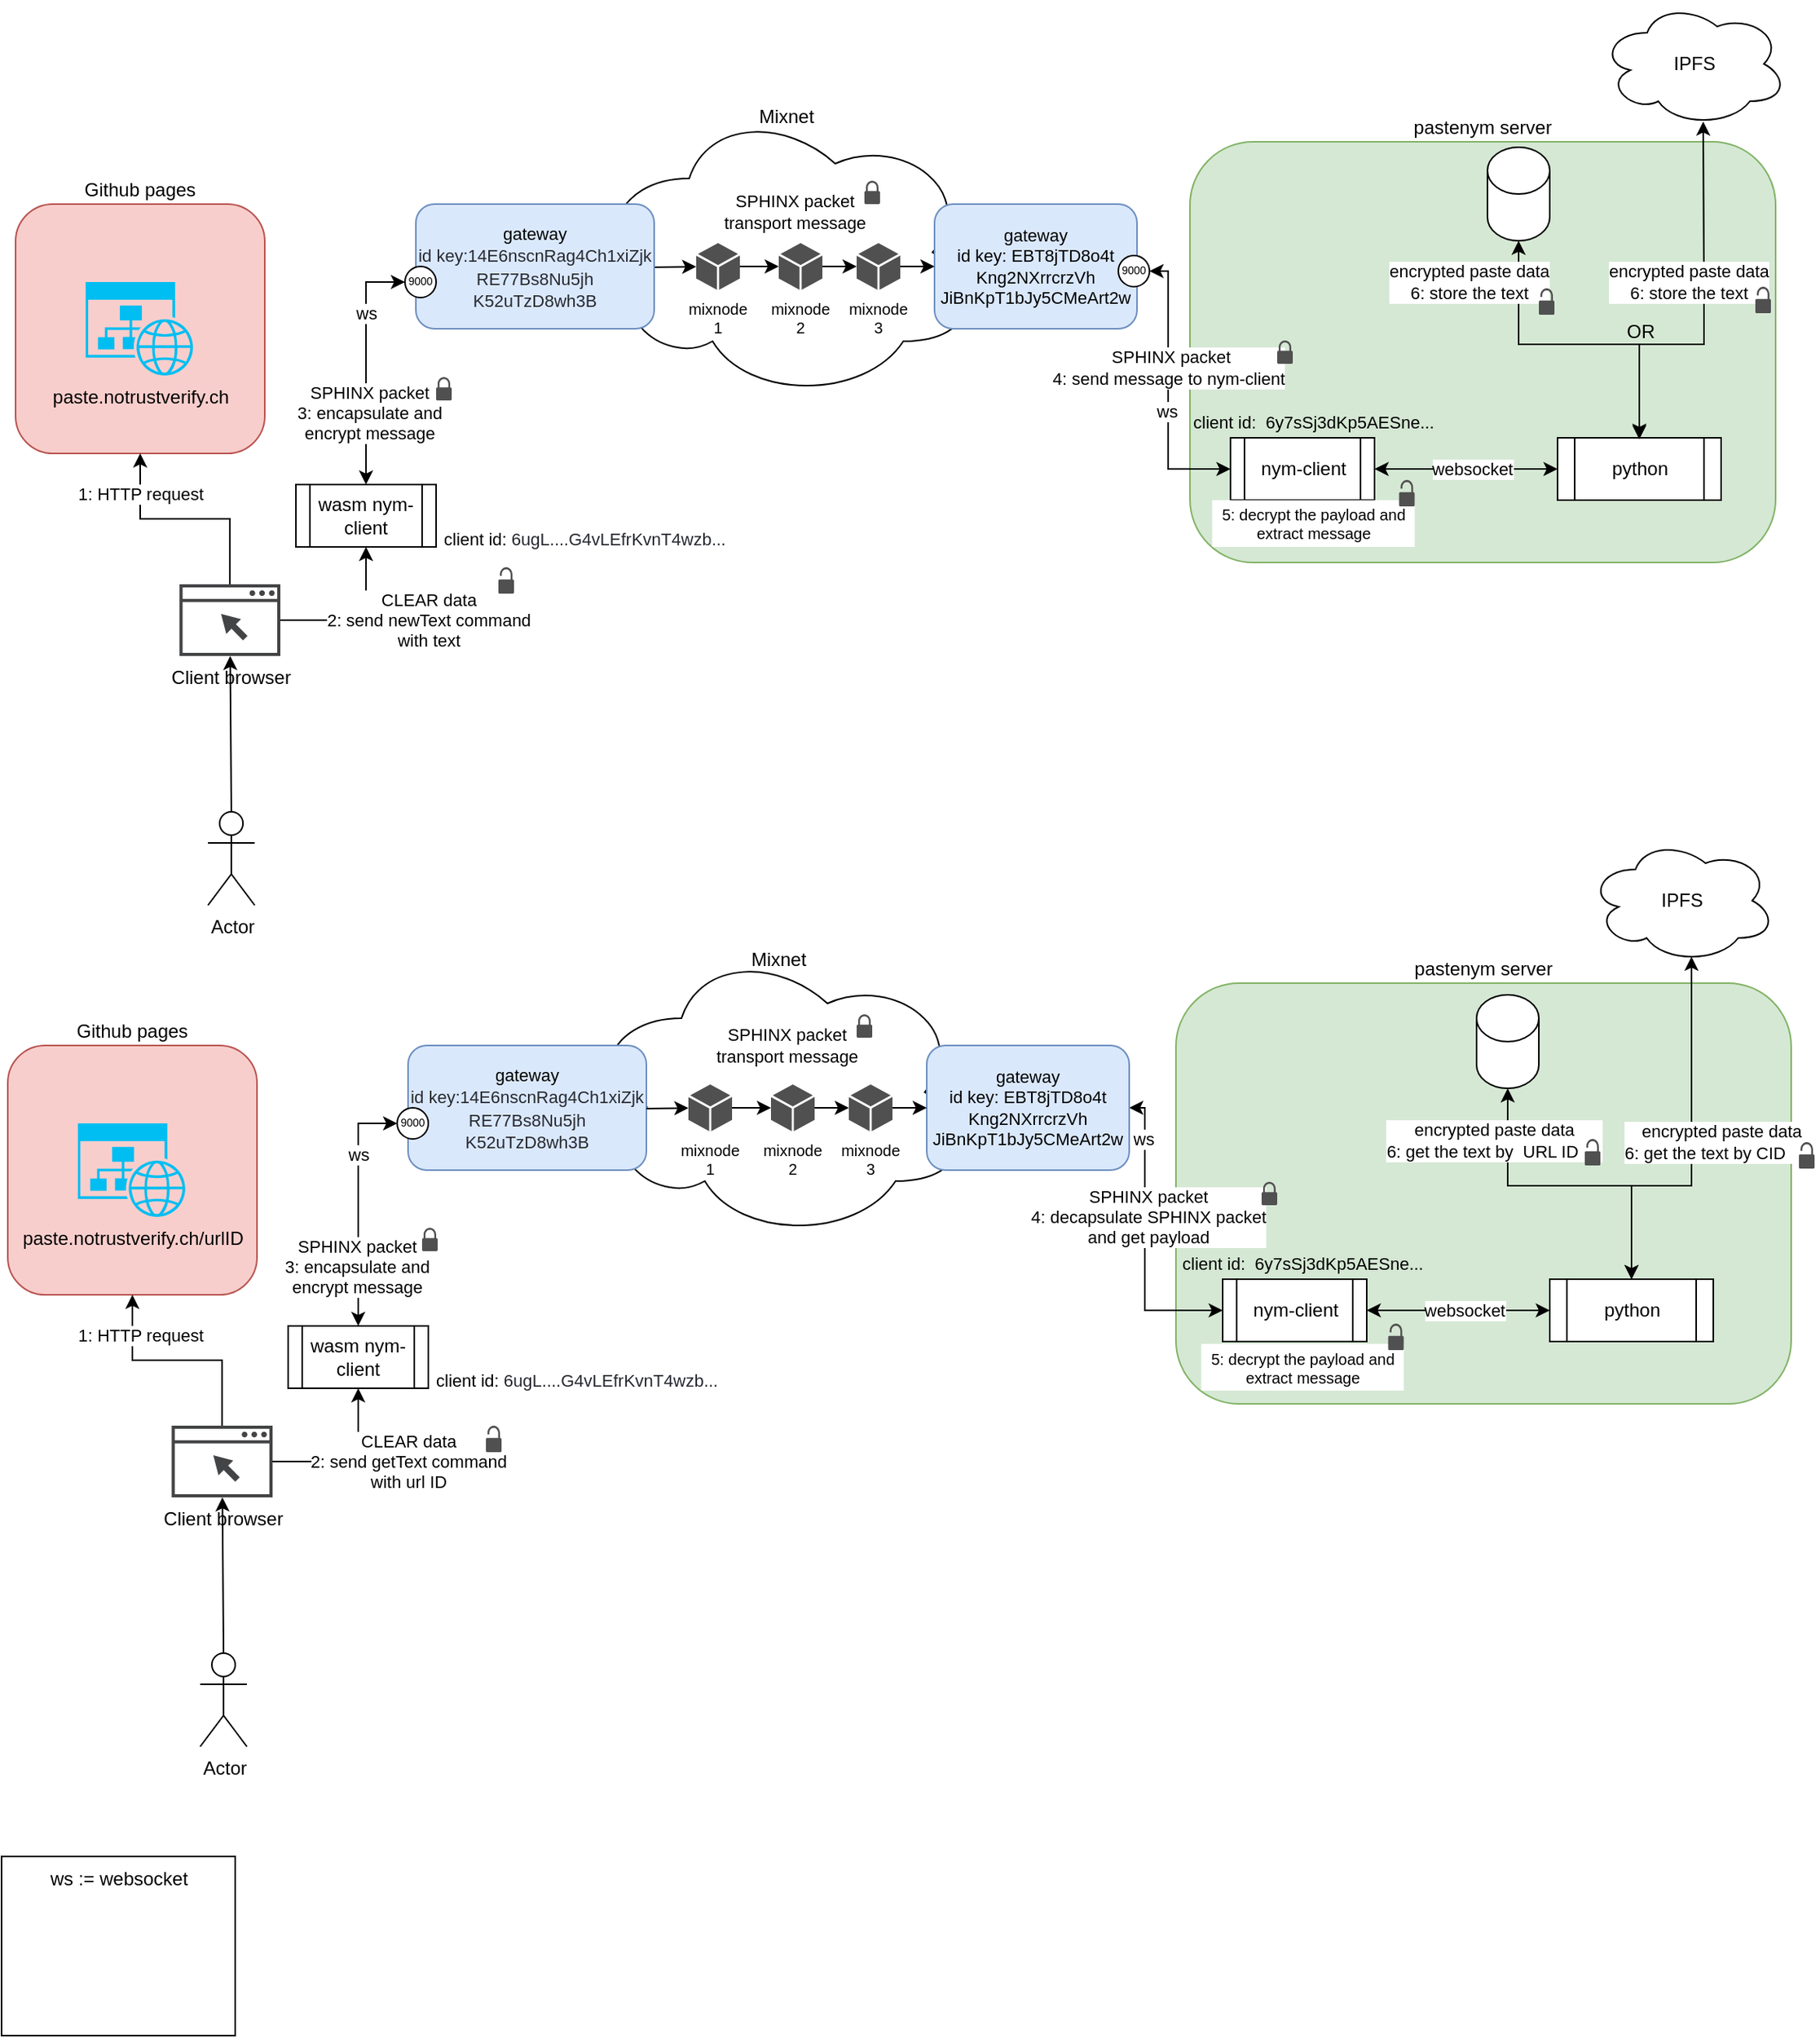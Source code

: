 <mxfile version="18.0.6" type="device" pages="4"><diagram id="UU0WkqkuDO-yAHCMWaci" name="Page-1"><mxGraphModel dx="465" dy="440" grid="1" gridSize="10" guides="1" tooltips="1" connect="1" arrows="1" fold="1" page="1" pageScale="1" pageWidth="1169" pageHeight="827" math="0" shadow="0"><root><mxCell id="0"/><mxCell id="1" parent="0"/><mxCell id="fI1svBisSR7weGicIOOc-15" value="Mixnet" style="ellipse;shape=cloud;whiteSpace=wrap;html=1;verticalAlign=bottom;labelPosition=center;verticalLabelPosition=top;align=center;spacing=-15;" parent="1" vertex="1"><mxGeometry x="400" y="106" width="250" height="190" as="geometry"/></mxCell><mxCell id="fI1svBisSR7weGicIOOc-9" value="pastenym server" style="rounded=1;whiteSpace=wrap;html=1;fillColor=#d5e8d4;strokeColor=#82b366;verticalAlign=bottom;labelPosition=center;verticalLabelPosition=top;align=center;" parent="1" vertex="1"><mxGeometry x="784" y="130" width="376" height="270" as="geometry"/></mxCell><mxCell id="fI1svBisSR7weGicIOOc-28" style="edgeStyle=none;rounded=0;orthogonalLoop=1;jettySize=auto;html=1;exitX=0.5;exitY=0;exitDx=0;exitDy=0;exitPerimeter=0;startArrow=none;startFill=0;" parent="1" source="fI1svBisSR7weGicIOOc-1" target="fI1svBisSR7weGicIOOc-27" edge="1"><mxGeometry relative="1" as="geometry"/></mxCell><mxCell id="fI1svBisSR7weGicIOOc-1" value="Actor" style="shape=umlActor;verticalLabelPosition=bottom;verticalAlign=top;html=1;outlineConnect=0;" parent="1" vertex="1"><mxGeometry x="153.52" y="560" width="30" height="60" as="geometry"/></mxCell><mxCell id="fI1svBisSR7weGicIOOc-2" value="" style="shape=cylinder3;whiteSpace=wrap;html=1;boundedLbl=1;backgroundOutline=1;size=15;" parent="1" vertex="1"><mxGeometry x="975" y="133.5" width="40" height="60" as="geometry"/></mxCell><mxCell id="fI1svBisSR7weGicIOOc-11" style="edgeStyle=orthogonalEdgeStyle;rounded=0;orthogonalLoop=1;jettySize=auto;html=1;exitX=1;exitY=0.5;exitDx=0;exitDy=0;entryX=0;entryY=0.5;entryDx=0;entryDy=0;startArrow=classic;startFill=1;" parent="1" source="fI1svBisSR7weGicIOOc-3" target="fI1svBisSR7weGicIOOc-10" edge="1"><mxGeometry relative="1" as="geometry"/></mxCell><mxCell id="fI1svBisSR7weGicIOOc-12" value="websocket" style="edgeLabel;html=1;align=center;verticalAlign=middle;resizable=0;points=[];" parent="fI1svBisSR7weGicIOOc-11" vertex="1" connectable="0"><mxGeometry x="0.166" y="-1" relative="1" as="geometry"><mxPoint x="-6" y="-1" as="offset"/></mxGeometry></mxCell><mxCell id="fI1svBisSR7weGicIOOc-20" style="edgeStyle=orthogonalEdgeStyle;rounded=0;orthogonalLoop=1;jettySize=auto;html=1;exitX=0;exitY=0.5;exitDx=0;exitDy=0;startArrow=classic;startFill=1;entryX=1;entryY=0.5;entryDx=0;entryDy=0;" parent="1" source="fI1svBisSR7weGicIOOc-3" target="vPO2kvA69xe9OhAGziE2-1" edge="1"><mxGeometry relative="1" as="geometry"><Array as="points"><mxPoint x="770" y="340"/><mxPoint x="770" y="213"/></Array><mxPoint x="760" y="200" as="targetPoint"/></mxGeometry></mxCell><mxCell id="fI1svBisSR7weGicIOOc-21" value="ws" style="edgeLabel;html=1;align=center;verticalAlign=middle;resizable=0;points=[];" parent="fI1svBisSR7weGicIOOc-20" vertex="1" connectable="0"><mxGeometry x="-0.419" y="1" relative="1" as="geometry"><mxPoint y="-25" as="offset"/></mxGeometry></mxCell><mxCell id="fI1svBisSR7weGicIOOc-45" value="&lt;span style=&quot;color: rgba(0, 0, 0, 0); font-family: monospace; font-size: 0px; text-align: start; background-color: rgb(248, 249, 250);&quot;&gt;%3CmxGraphModel%3E%3Croot%3E%3CmxCell%20id%3D%220%22%2F%3E%3CmxCell%20id%3D%221%22%20parent%3D%220%22%2F%3E%3CmxCell%20id%3D%222%22%20value%3D%223%3A%20encapsulate%20message%26lt%3Bbr%26gt%3Bin%20SPHINX%20packet%22%20style%3D%22edgeLabel%3Bhtml%3D1%3Balign%3Dcenter%3BverticalAlign%3Dmiddle%3Bresizable%3D0%3Bpoints%3D%5B%5D%3BfontSize%3D11%3B%22%20vertex%3D%221%22%20connectable%3D%220%22%20parent%3D%221%22%3E%3CmxGeometry%20x%3D%22260.004%22%20y%3D%22310.0%22%20as%3D%22geometry%22%2F%3E%3C%2FmxCell%3E%3C%2Froot%3E%3C%2FmxGraphModel%3E&lt;/span&gt;" style="edgeLabel;html=1;align=center;verticalAlign=middle;resizable=0;points=[];fontSize=11;fontFamily=Helvetica;" parent="fI1svBisSR7weGicIOOc-20" vertex="1" connectable="0"><mxGeometry x="-0.533" y="1" relative="1" as="geometry"><mxPoint as="offset"/></mxGeometry></mxCell><mxCell id="fI1svBisSR7weGicIOOc-46" value="&amp;nbsp;SPHINX packet&lt;br&gt;4: send message to nym-client" style="edgeLabel;html=1;align=center;verticalAlign=middle;resizable=0;points=[];fontSize=11;fontFamily=Helvetica;" parent="fI1svBisSR7weGicIOOc-20" vertex="1" connectable="0"><mxGeometry x="-0.496" relative="1" as="geometry"><mxPoint y="-60" as="offset"/></mxGeometry></mxCell><mxCell id="fI1svBisSR7weGicIOOc-3" value="nym-client" style="shape=process;whiteSpace=wrap;html=1;backgroundOutline=1;" parent="1" vertex="1"><mxGeometry x="810" y="320" width="92.5" height="40" as="geometry"/></mxCell><mxCell id="fI1svBisSR7weGicIOOc-17" value="ws" style="edgeStyle=orthogonalEdgeStyle;rounded=0;orthogonalLoop=1;jettySize=auto;html=1;exitX=0.5;exitY=0;exitDx=0;exitDy=0;entryX=0;entryY=0.5;entryDx=0;entryDy=0;startArrow=classic;startFill=1;" parent="1" source="fI1svBisSR7weGicIOOc-30" target="fI1svBisSR7weGicIOOc-32" edge="1"><mxGeometry x="0.419" relative="1" as="geometry"><mxPoint x="235" y="200" as="sourcePoint"/><Array as="points"><mxPoint x="255" y="220"/></Array><mxPoint as="offset"/></mxGeometry></mxCell><mxCell id="fI1svBisSR7weGicIOOc-13" style="rounded=0;orthogonalLoop=1;jettySize=auto;html=1;exitX=0.5;exitY=0;exitDx=0;exitDy=0;startArrow=classic;startFill=1;edgeStyle=orthogonalEdgeStyle;" parent="1" source="fI1svBisSR7weGicIOOc-10" target="fI1svBisSR7weGicIOOc-2" edge="1"><mxGeometry relative="1" as="geometry"><Array as="points"><mxPoint x="1073" y="260"/><mxPoint x="995" y="260"/></Array></mxGeometry></mxCell><mxCell id="fI1svBisSR7weGicIOOc-49" value="encrypted paste data&lt;br&gt;6: store the text" style="edgeLabel;html=1;align=center;verticalAlign=middle;resizable=0;points=[];fontSize=11;fontFamily=Helvetica;" parent="fI1svBisSR7weGicIOOc-13" vertex="1" connectable="0"><mxGeometry x="-0.331" y="1" relative="1" as="geometry"><mxPoint x="-102" y="-41" as="offset"/></mxGeometry></mxCell><mxCell id="fI1svBisSR7weGicIOOc-10" value="python" style="shape=process;whiteSpace=wrap;html=1;backgroundOutline=1;" parent="1" vertex="1"><mxGeometry x="1020" y="320" width="105" height="40" as="geometry"/></mxCell><mxCell id="vPO2kvA69xe9OhAGziE2-14" style="rounded=0;orthogonalLoop=1;jettySize=auto;html=1;exitX=0.16;exitY=0.55;exitDx=0;exitDy=0;exitPerimeter=0;fontSize=10;" parent="1" source="fI1svBisSR7weGicIOOc-15" target="vPO2kvA69xe9OhAGziE2-9" edge="1"><mxGeometry relative="1" as="geometry"/></mxCell><mxCell id="fI1svBisSR7weGicIOOc-14" value="gateway&lt;br style=&quot;font-size: 11px;&quot;&gt;id key:&amp;nbsp;&lt;span style=&quot;background-color: initial; font-size: 11px;&quot;&gt;EBT8jTD8o4t&lt;br&gt;Kng2NXrrcrzVh&lt;/span&gt;&lt;div style=&quot;font-size: 11px;&quot;&gt;JiBnKpT1bJy5CMeArt2w&lt;/div&gt;" style="rounded=1;whiteSpace=wrap;html=1;fillColor=#dae8fc;strokeColor=#6c8ebf;fontSize=11;align=center;" parent="1" vertex="1"><mxGeometry x="620" y="170" width="130" height="80" as="geometry"/></mxCell><mxCell id="fI1svBisSR7weGicIOOc-16" value="&lt;font style=&quot;font-size: 11px;&quot;&gt;gateway&lt;br&gt;&lt;span style=&quot;color: rgb(39, 41, 48);&quot;&gt;id key:14E6nscnRag4Ch1xiZjk&lt;br&gt;RE77Bs8Nu5jh&lt;br&gt;K52uTzD8wh3B&lt;/span&gt;&lt;/font&gt;" style="rounded=1;whiteSpace=wrap;html=1;fillColor=#dae8fc;strokeColor=#6c8ebf;align=center;" parent="1" vertex="1"><mxGeometry x="287" y="170" width="153" height="80" as="geometry"/></mxCell><mxCell id="fI1svBisSR7weGicIOOc-27" value="Client browser" style="sketch=0;pointerEvents=1;shadow=0;dashed=0;html=1;strokeColor=none;fillColor=#434445;aspect=fixed;labelPosition=center;verticalLabelPosition=bottom;verticalAlign=top;align=center;outlineConnect=0;shape=mxgraph.vvd.web_browser;" parent="1" vertex="1"><mxGeometry x="135.21" y="414" width="64.79" height="46" as="geometry"/></mxCell><mxCell id="fI1svBisSR7weGicIOOc-29" value="" style="group" parent="1" vertex="1" connectable="0"><mxGeometry x="30" y="170" width="160" height="160" as="geometry"/></mxCell><mxCell id="fI1svBisSR7weGicIOOc-23" value="Github pages" style="rounded=1;whiteSpace=wrap;html=1;labelPosition=center;verticalLabelPosition=top;align=center;verticalAlign=bottom;fillColor=#f8cecc;strokeColor=#b85450;" parent="fI1svBisSR7weGicIOOc-29" vertex="1"><mxGeometry width="160" height="160" as="geometry"/></mxCell><mxCell id="fI1svBisSR7weGicIOOc-4" value="paste.notrustverify.ch" style="verticalLabelPosition=bottom;html=1;verticalAlign=top;align=center;strokeColor=none;fillColor=#00BEF2;shape=mxgraph.azure.website_generic;pointerEvents=1;" parent="fI1svBisSR7weGicIOOc-29" vertex="1"><mxGeometry x="45.0" y="50" width="70" height="60" as="geometry"/></mxCell><mxCell id="fI1svBisSR7weGicIOOc-31" style="edgeStyle=orthogonalEdgeStyle;rounded=0;orthogonalLoop=1;jettySize=auto;html=1;exitX=0.5;exitY=1;exitDx=0;exitDy=0;startArrow=classic;startFill=1;endArrow=none;endFill=0;" parent="1" source="fI1svBisSR7weGicIOOc-30" target="fI1svBisSR7weGicIOOc-27" edge="1"><mxGeometry relative="1" as="geometry"><Array as="points"><mxPoint x="255" y="437"/></Array></mxGeometry></mxCell><mxCell id="fI1svBisSR7weGicIOOc-38" value="CLEAR data&lt;br&gt;2: send newText command&lt;br style=&quot;font-size: 11px;&quot;&gt;with text" style="edgeLabel;html=1;align=center;verticalAlign=middle;resizable=0;points=[];fontSize=11;" parent="fI1svBisSR7weGicIOOc-31" vertex="1" connectable="0"><mxGeometry x="0.256" y="1" relative="1" as="geometry"><mxPoint x="57" y="-1" as="offset"/></mxGeometry></mxCell><mxCell id="fI1svBisSR7weGicIOOc-30" value="wasm nym-client" style="shape=process;whiteSpace=wrap;html=1;backgroundOutline=1;" parent="1" vertex="1"><mxGeometry x="210" y="350" width="90" height="40" as="geometry"/></mxCell><mxCell id="fI1svBisSR7weGicIOOc-32" value="9000" style="ellipse;whiteSpace=wrap;html=1;aspect=fixed;fontSize=7;" parent="1" vertex="1"><mxGeometry x="280" y="210" width="20" height="20" as="geometry"/></mxCell><mxCell id="fI1svBisSR7weGicIOOc-33" style="edgeStyle=orthogonalEdgeStyle;rounded=0;orthogonalLoop=1;jettySize=auto;html=1;exitX=0.5;exitY=1;exitDx=0;exitDy=0;fontSize=7;startArrow=classic;startFill=1;endArrow=none;endFill=0;" parent="1" source="fI1svBisSR7weGicIOOc-23" target="fI1svBisSR7weGicIOOc-27" edge="1"><mxGeometry relative="1" as="geometry"/></mxCell><mxCell id="fI1svBisSR7weGicIOOc-35" value="&lt;span style=&quot;font-size: 11px;&quot;&gt;1: HTTP request&lt;/span&gt;" style="edgeLabel;html=1;align=center;verticalAlign=middle;resizable=0;points=[];fontSize=11;" parent="fI1svBisSR7weGicIOOc-33" vertex="1" connectable="0"><mxGeometry x="0.446" y="-2" relative="1" as="geometry"><mxPoint x="-56" y="-19" as="offset"/></mxGeometry></mxCell><mxCell id="fI1svBisSR7weGicIOOc-41" value="&lt;font style=&quot;font-size: 11px;&quot;&gt;client id:&amp;nbsp;&lt;span style=&quot;color: rgb(39, 41, 48); text-align: start; background-color: rgb(255, 255, 255); font-size: 11px;&quot;&gt;6ugL....G4vLEfrKvnT4wzb...&lt;/span&gt;&lt;/font&gt;" style="text;html=1;align=center;verticalAlign=middle;resizable=0;points=[];autosize=1;strokeColor=none;fillColor=none;fontSize=11;" parent="1" vertex="1"><mxGeometry x="295" y="370" width="200" height="30" as="geometry"/></mxCell><mxCell id="fI1svBisSR7weGicIOOc-42" value="client id:&amp;nbsp;&lt;span style=&quot;background-color: initial;&quot;&gt;&amp;nbsp;6y7sSj3dKp5AESne...&lt;br&gt;&lt;/span&gt;" style="text;html=1;align=center;verticalAlign=middle;resizable=0;points=[];autosize=1;strokeColor=none;fillColor=none;fontSize=11;fontFamily=Helvetica;" parent="1" vertex="1"><mxGeometry x="773.25" y="295" width="180" height="30" as="geometry"/></mxCell><mxCell id="fI1svBisSR7weGicIOOc-44" value="SPHINX packet&lt;br&gt;3: encapsulate and&lt;br&gt;encrypt message" style="edgeLabel;html=1;align=center;verticalAlign=middle;resizable=0;points=[];fontSize=11;" parent="1" vertex="1" connectable="0"><mxGeometry x="260.004" y="310.0" as="geometry"><mxPoint x="-3" y="-6" as="offset"/></mxGeometry></mxCell><mxCell id="fI1svBisSR7weGicIOOc-50" value="" style="group" parent="1" vertex="1" connectable="0"><mxGeometry x="21" y="1230" width="150" height="115.5" as="geometry"/></mxCell><mxCell id="fI1svBisSR7weGicIOOc-19" value="" style="rounded=0;whiteSpace=wrap;html=1;" parent="fI1svBisSR7weGicIOOc-50" vertex="1"><mxGeometry y="0.5" width="150" height="115" as="geometry"/></mxCell><mxCell id="fI1svBisSR7weGicIOOc-18" value="ws := websocket" style="text;html=1;align=center;verticalAlign=middle;resizable=0;points=[];autosize=1;strokeColor=none;fillColor=none;" parent="fI1svBisSR7weGicIOOc-50" vertex="1"><mxGeometry x="20" width="110" height="30" as="geometry"/></mxCell><mxCell id="fI1svBisSR7weGicIOOc-52" value="pastenym server" style="rounded=1;whiteSpace=wrap;html=1;fillColor=#d5e8d4;strokeColor=#82b366;verticalAlign=bottom;labelPosition=center;verticalLabelPosition=top;align=center;" parent="1" vertex="1"><mxGeometry x="775" y="670" width="395" height="270" as="geometry"/></mxCell><mxCell id="fI1svBisSR7weGicIOOc-53" style="edgeStyle=none;rounded=0;orthogonalLoop=1;jettySize=auto;html=1;exitX=0.5;exitY=0;exitDx=0;exitDy=0;exitPerimeter=0;startArrow=none;startFill=0;" parent="1" source="fI1svBisSR7weGicIOOc-54" target="fI1svBisSR7weGicIOOc-70" edge="1"><mxGeometry relative="1" as="geometry"/></mxCell><mxCell id="fI1svBisSR7weGicIOOc-54" value="Actor" style="shape=umlActor;verticalLabelPosition=bottom;verticalAlign=top;html=1;outlineConnect=0;" parent="1" vertex="1"><mxGeometry x="148.52" y="1100" width="30" height="60" as="geometry"/></mxCell><mxCell id="fI1svBisSR7weGicIOOc-55" value="" style="shape=cylinder3;whiteSpace=wrap;html=1;boundedLbl=1;backgroundOutline=1;size=15;" parent="1" vertex="1"><mxGeometry x="968" y="677.5" width="40" height="60" as="geometry"/></mxCell><mxCell id="fI1svBisSR7weGicIOOc-56" style="edgeStyle=orthogonalEdgeStyle;rounded=0;orthogonalLoop=1;jettySize=auto;html=1;exitX=1;exitY=0.5;exitDx=0;exitDy=0;entryX=0;entryY=0.5;entryDx=0;entryDy=0;startArrow=classic;startFill=1;" parent="1" source="fI1svBisSR7weGicIOOc-62" target="fI1svBisSR7weGicIOOc-66" edge="1"><mxGeometry relative="1" as="geometry"/></mxCell><mxCell id="fI1svBisSR7weGicIOOc-57" value="websocket" style="edgeLabel;html=1;align=center;verticalAlign=middle;resizable=0;points=[];" parent="fI1svBisSR7weGicIOOc-56" vertex="1" connectable="0"><mxGeometry x="0.166" y="-1" relative="1" as="geometry"><mxPoint x="-6" y="-1" as="offset"/></mxGeometry></mxCell><mxCell id="fI1svBisSR7weGicIOOc-58" style="edgeStyle=orthogonalEdgeStyle;rounded=0;orthogonalLoop=1;jettySize=auto;html=1;exitX=0;exitY=0.5;exitDx=0;exitDy=0;entryX=1;entryY=0.5;entryDx=0;entryDy=0;startArrow=classic;startFill=1;" parent="1" source="fI1svBisSR7weGicIOOc-62" target="fI1svBisSR7weGicIOOc-68" edge="1"><mxGeometry relative="1" as="geometry"><Array as="points"><mxPoint x="755" y="880"/><mxPoint x="755" y="750"/></Array></mxGeometry></mxCell><mxCell id="fI1svBisSR7weGicIOOc-59" value="ws" style="edgeLabel;html=1;align=center;verticalAlign=middle;resizable=0;points=[];" parent="fI1svBisSR7weGicIOOc-58" vertex="1" connectable="0"><mxGeometry x="-0.419" y="1" relative="1" as="geometry"><mxPoint y="-105" as="offset"/></mxGeometry></mxCell><mxCell id="fI1svBisSR7weGicIOOc-60" value="&lt;span style=&quot;color: rgba(0, 0, 0, 0); font-family: monospace; font-size: 0px; text-align: start; background-color: rgb(248, 249, 250);&quot;&gt;%3CmxGraphModel%3E%3Croot%3E%3CmxCell%20id%3D%220%22%2F%3E%3CmxCell%20id%3D%221%22%20parent%3D%220%22%2F%3E%3CmxCell%20id%3D%222%22%20value%3D%223%3A%20encapsulate%20message%26lt%3Bbr%26gt%3Bin%20SPHINX%20packet%22%20style%3D%22edgeLabel%3Bhtml%3D1%3Balign%3Dcenter%3BverticalAlign%3Dmiddle%3Bresizable%3D0%3Bpoints%3D%5B%5D%3BfontSize%3D11%3B%22%20vertex%3D%221%22%20connectable%3D%220%22%20parent%3D%221%22%3E%3CmxGeometry%20x%3D%22260.004%22%20y%3D%22310.0%22%20as%3D%22geometry%22%2F%3E%3C%2FmxCell%3E%3C%2Froot%3E%3C%2FmxGraphModel%3E&lt;/span&gt;" style="edgeLabel;html=1;align=center;verticalAlign=middle;resizable=0;points=[];fontSize=11;fontFamily=Helvetica;" parent="fI1svBisSR7weGicIOOc-58" vertex="1" connectable="0"><mxGeometry x="-0.533" y="1" relative="1" as="geometry"><mxPoint as="offset"/></mxGeometry></mxCell><mxCell id="fI1svBisSR7weGicIOOc-61" value="SPHINX packet&lt;br&gt;4: decapsulate SPHINX packet&lt;br&gt;and get payload" style="edgeLabel;html=1;align=center;verticalAlign=middle;resizable=0;points=[];fontSize=11;fontFamily=Helvetica;" parent="fI1svBisSR7weGicIOOc-58" vertex="1" connectable="0"><mxGeometry x="-0.496" relative="1" as="geometry"><mxPoint y="-60" as="offset"/></mxGeometry></mxCell><mxCell id="fI1svBisSR7weGicIOOc-62" value="nym-client" style="shape=process;whiteSpace=wrap;html=1;backgroundOutline=1;" parent="1" vertex="1"><mxGeometry x="805" y="860" width="92.5" height="40" as="geometry"/></mxCell><mxCell id="fI1svBisSR7weGicIOOc-63" value="ws" style="edgeStyle=orthogonalEdgeStyle;rounded=0;orthogonalLoop=1;jettySize=auto;html=1;exitX=0.5;exitY=0;exitDx=0;exitDy=0;entryX=0;entryY=0.5;entryDx=0;entryDy=0;startArrow=classic;startFill=1;" parent="1" source="fI1svBisSR7weGicIOOc-76" target="fI1svBisSR7weGicIOOc-77" edge="1"><mxGeometry x="0.419" relative="1" as="geometry"><mxPoint x="230" y="740" as="sourcePoint"/><Array as="points"><mxPoint x="250" y="760"/></Array><mxPoint as="offset"/></mxGeometry></mxCell><mxCell id="fI1svBisSR7weGicIOOc-64" style="rounded=0;orthogonalLoop=1;jettySize=auto;html=1;exitX=0.5;exitY=0;exitDx=0;exitDy=0;startArrow=classic;startFill=1;edgeStyle=orthogonalEdgeStyle;" parent="1" source="fI1svBisSR7weGicIOOc-66" target="fI1svBisSR7weGicIOOc-55" edge="1"><mxGeometry relative="1" as="geometry"><Array as="points"><mxPoint x="1068" y="800"/><mxPoint x="988" y="800"/></Array></mxGeometry></mxCell><mxCell id="fI1svBisSR7weGicIOOc-65" value="encrypted paste data&lt;br&gt;6: get the text by&amp;nbsp; URL ID&amp;nbsp; &amp;nbsp; &amp;nbsp;" style="edgeLabel;html=1;align=center;verticalAlign=middle;resizable=0;points=[];fontSize=11;fontFamily=Helvetica;" parent="fI1svBisSR7weGicIOOc-64" vertex="1" connectable="0"><mxGeometry x="-0.331" y="1" relative="1" as="geometry"><mxPoint x="-81" y="-30" as="offset"/></mxGeometry></mxCell><mxCell id="fI1svBisSR7weGicIOOc-66" value="python" style="shape=process;whiteSpace=wrap;html=1;backgroundOutline=1;" parent="1" vertex="1"><mxGeometry x="1015" y="860" width="105" height="40" as="geometry"/></mxCell><mxCell id="fI1svBisSR7weGicIOOc-67" value="Mixnet" style="ellipse;shape=cloud;whiteSpace=wrap;html=1;verticalAlign=bottom;labelPosition=center;verticalLabelPosition=top;align=center;spacing=-17;" parent="1" vertex="1"><mxGeometry x="395" y="645" width="250" height="190" as="geometry"/></mxCell><mxCell id="fI1svBisSR7weGicIOOc-68" value="gateway&lt;br style=&quot;font-size: 11px;&quot;&gt;id key:&amp;nbsp;&lt;span style=&quot;background-color: initial; font-size: 11px;&quot;&gt;EBT8jTD8o4t&lt;br&gt;Kng2NXrrcrzVh&lt;/span&gt;&lt;div style=&quot;font-size: 11px;&quot;&gt;JiBnKpT1bJy5CMeArt2w&lt;/div&gt;" style="rounded=1;whiteSpace=wrap;html=1;fillColor=#dae8fc;strokeColor=#6c8ebf;fontSize=11;" parent="1" vertex="1"><mxGeometry x="615" y="710" width="130" height="80" as="geometry"/></mxCell><mxCell id="fI1svBisSR7weGicIOOc-69" value="&lt;font style=&quot;font-size: 11px;&quot;&gt;gateway&lt;br&gt;&lt;span style=&quot;color: rgb(39, 41, 48); text-align: start;&quot;&gt;id key:14E6nscnRag4Ch1xiZjk&lt;br&gt;RE77Bs8Nu5jh&lt;br&gt;K52uTzD8wh3B&lt;/span&gt;&lt;/font&gt;" style="rounded=1;whiteSpace=wrap;html=1;fillColor=#dae8fc;strokeColor=#6c8ebf;" parent="1" vertex="1"><mxGeometry x="282" y="710" width="153" height="80" as="geometry"/></mxCell><mxCell id="fI1svBisSR7weGicIOOc-71" value="" style="group" parent="1" vertex="1" connectable="0"><mxGeometry x="25" y="710" width="160" height="160" as="geometry"/></mxCell><mxCell id="fI1svBisSR7weGicIOOc-72" value="Github pages" style="rounded=1;whiteSpace=wrap;html=1;labelPosition=center;verticalLabelPosition=top;align=center;verticalAlign=bottom;fillColor=#f8cecc;strokeColor=#b85450;" parent="fI1svBisSR7weGicIOOc-71" vertex="1"><mxGeometry width="160" height="160" as="geometry"/></mxCell><mxCell id="fI1svBisSR7weGicIOOc-73" value="paste.notrustverify.ch/urlID" style="verticalLabelPosition=bottom;html=1;verticalAlign=top;align=center;strokeColor=none;fillColor=#00BEF2;shape=mxgraph.azure.website_generic;pointerEvents=1;" parent="fI1svBisSR7weGicIOOc-71" vertex="1"><mxGeometry x="45.0" y="50" width="70" height="60" as="geometry"/></mxCell><mxCell id="fI1svBisSR7weGicIOOc-70" value="Client browser" style="sketch=0;pointerEvents=1;shadow=0;dashed=0;html=1;strokeColor=none;fillColor=#434445;aspect=fixed;labelPosition=center;verticalLabelPosition=bottom;verticalAlign=top;align=center;outlineConnect=0;shape=mxgraph.vvd.web_browser;" parent="1" vertex="1"><mxGeometry x="130.21" y="954" width="64.79" height="46" as="geometry"/></mxCell><mxCell id="fI1svBisSR7weGicIOOc-74" style="edgeStyle=orthogonalEdgeStyle;rounded=0;orthogonalLoop=1;jettySize=auto;html=1;exitX=0.5;exitY=1;exitDx=0;exitDy=0;startArrow=classic;startFill=1;endArrow=none;endFill=0;" parent="1" source="fI1svBisSR7weGicIOOc-76" target="fI1svBisSR7weGicIOOc-70" edge="1"><mxGeometry relative="1" as="geometry"><Array as="points"><mxPoint x="250" y="977"/></Array></mxGeometry></mxCell><mxCell id="fI1svBisSR7weGicIOOc-75" value="CLEAR data&lt;br&gt;2: send getText command&lt;br style=&quot;font-size: 11px;&quot;&gt;with url ID" style="edgeLabel;html=1;align=center;verticalAlign=middle;resizable=0;points=[];fontSize=11;" parent="fI1svBisSR7weGicIOOc-74" vertex="1" connectable="0"><mxGeometry x="0.256" y="1" relative="1" as="geometry"><mxPoint x="49" y="-1" as="offset"/></mxGeometry></mxCell><mxCell id="fI1svBisSR7weGicIOOc-76" value="wasm nym-client" style="shape=process;whiteSpace=wrap;html=1;backgroundOutline=1;" parent="1" vertex="1"><mxGeometry x="205" y="890" width="90" height="40" as="geometry"/></mxCell><mxCell id="fI1svBisSR7weGicIOOc-77" value="9000" style="ellipse;whiteSpace=wrap;html=1;aspect=fixed;fontSize=7;" parent="1" vertex="1"><mxGeometry x="275" y="750" width="20" height="20" as="geometry"/></mxCell><mxCell id="fI1svBisSR7weGicIOOc-78" style="edgeStyle=orthogonalEdgeStyle;rounded=0;orthogonalLoop=1;jettySize=auto;html=1;exitX=0.5;exitY=1;exitDx=0;exitDy=0;fontSize=7;startArrow=classic;startFill=1;endArrow=none;endFill=0;" parent="1" source="fI1svBisSR7weGicIOOc-72" target="fI1svBisSR7weGicIOOc-70" edge="1"><mxGeometry relative="1" as="geometry"/></mxCell><mxCell id="fI1svBisSR7weGicIOOc-79" value="1: HTTP request" style="edgeLabel;html=1;align=center;verticalAlign=middle;resizable=0;points=[];fontSize=11;" parent="fI1svBisSR7weGicIOOc-78" vertex="1" connectable="0"><mxGeometry x="0.446" y="-2" relative="1" as="geometry"><mxPoint x="-51" y="-19" as="offset"/></mxGeometry></mxCell><mxCell id="fI1svBisSR7weGicIOOc-80" value="&lt;font style=&quot;font-size: 11px;&quot;&gt;client id:&amp;nbsp;&lt;span style=&quot;color: rgb(39, 41, 48); text-align: start; background-color: rgb(255, 255, 255); font-size: 11px;&quot;&gt;6ugL....G4vLEfrKvnT4wzb...&lt;/span&gt;&lt;/font&gt;" style="text;html=1;align=center;verticalAlign=middle;resizable=0;points=[];autosize=1;strokeColor=none;fillColor=none;fontSize=11;" parent="1" vertex="1"><mxGeometry x="290" y="910" width="200" height="30" as="geometry"/></mxCell><mxCell id="fI1svBisSR7weGicIOOc-82" value="SPHINX packet&lt;br&gt;3: encapsulate and&lt;br&gt;encrypt message" style="edgeLabel;html=1;align=center;verticalAlign=middle;resizable=0;points=[];fontSize=11;" parent="1" vertex="1" connectable="0"><mxGeometry x="255.004" y="850.0" as="geometry"><mxPoint x="-6" y="2" as="offset"/></mxGeometry></mxCell><mxCell id="fI1svBisSR7weGicIOOc-83" value="client id:&amp;nbsp;&lt;span style=&quot;background-color: initial;&quot;&gt;&amp;nbsp;6y7sSj3dKp5AESne...&lt;br&gt;&lt;/span&gt;" style="text;html=1;align=center;verticalAlign=middle;resizable=0;points=[];autosize=1;strokeColor=none;fillColor=none;fontSize=11;fontFamily=Helvetica;" parent="1" vertex="1"><mxGeometry x="766.25" y="835" width="180" height="30" as="geometry"/></mxCell><mxCell id="8LemofPL-OEqZ7XQaYdY-3" value="" style="sketch=0;pointerEvents=1;shadow=0;dashed=0;html=1;strokeColor=none;fillColor=#505050;labelPosition=center;verticalLabelPosition=bottom;verticalAlign=top;outlineConnect=0;align=center;shape=mxgraph.office.security.lock_unprotected;" parent="1" vertex="1"><mxGeometry x="340" y="403" width="10" height="17" as="geometry"/></mxCell><mxCell id="8LemofPL-OEqZ7XQaYdY-4" value="" style="sketch=0;pointerEvents=1;shadow=0;dashed=0;html=1;strokeColor=none;fillColor=#505050;labelPosition=center;verticalLabelPosition=bottom;verticalAlign=top;outlineConnect=0;align=center;shape=mxgraph.office.security.lock_protected;" parent="1" vertex="1"><mxGeometry x="300" y="281" width="10" height="15" as="geometry"/></mxCell><mxCell id="vPO2kvA69xe9OhAGziE2-1" value="9000" style="ellipse;whiteSpace=wrap;html=1;aspect=fixed;fontSize=7;" parent="1" vertex="1"><mxGeometry x="738" y="203" width="20" height="20" as="geometry"/></mxCell><mxCell id="vPO2kvA69xe9OhAGziE2-15" value="" style="rounded=0;orthogonalLoop=1;jettySize=auto;html=1;fontSize=10;" parent="1" source="vPO2kvA69xe9OhAGziE2-9" target="vPO2kvA69xe9OhAGziE2-12" edge="1"><mxGeometry relative="1" as="geometry"/></mxCell><mxCell id="vPO2kvA69xe9OhAGziE2-9" value="mixnode 1" style="sketch=0;pointerEvents=1;shadow=0;dashed=0;html=1;strokeColor=none;fillColor=#505050;labelPosition=center;verticalLabelPosition=bottom;verticalAlign=top;outlineConnect=0;align=center;shape=mxgraph.office.concepts.node_generic;fontSize=10;whiteSpace=wrap;" parent="1" vertex="1"><mxGeometry x="467" y="195" width="28" height="30" as="geometry"/></mxCell><mxCell id="vPO2kvA69xe9OhAGziE2-16" value="" style="edgeStyle=none;rounded=0;orthogonalLoop=1;jettySize=auto;html=1;fontSize=10;" parent="1" source="vPO2kvA69xe9OhAGziE2-12" target="vPO2kvA69xe9OhAGziE2-13" edge="1"><mxGeometry relative="1" as="geometry"/></mxCell><mxCell id="vPO2kvA69xe9OhAGziE2-12" value="mixnode 2" style="sketch=0;pointerEvents=1;shadow=0;dashed=0;html=1;strokeColor=none;fillColor=#505050;labelPosition=center;verticalLabelPosition=bottom;verticalAlign=top;outlineConnect=0;align=center;shape=mxgraph.office.concepts.node_generic;fontSize=10;whiteSpace=wrap;" parent="1" vertex="1"><mxGeometry x="520" y="195" width="28" height="30" as="geometry"/></mxCell><mxCell id="vPO2kvA69xe9OhAGziE2-17" value="" style="edgeStyle=none;rounded=0;orthogonalLoop=1;jettySize=auto;html=1;fontSize=10;" parent="1" source="vPO2kvA69xe9OhAGziE2-13" target="fI1svBisSR7weGicIOOc-14" edge="1"><mxGeometry relative="1" as="geometry"/></mxCell><mxCell id="vPO2kvA69xe9OhAGziE2-13" value="mixnode 3" style="sketch=0;pointerEvents=1;shadow=0;dashed=0;html=1;strokeColor=none;fillColor=#505050;labelPosition=center;verticalLabelPosition=bottom;verticalAlign=top;outlineConnect=0;align=center;shape=mxgraph.office.concepts.node_generic;fontSize=10;whiteSpace=wrap;" parent="1" vertex="1"><mxGeometry x="570" y="195" width="28" height="30" as="geometry"/></mxCell><mxCell id="vPO2kvA69xe9OhAGziE2-19" value="" style="sketch=0;pointerEvents=1;shadow=0;dashed=0;html=1;strokeColor=none;fillColor=#505050;labelPosition=center;verticalLabelPosition=bottom;verticalAlign=top;outlineConnect=0;align=center;shape=mxgraph.office.security.lock_protected;" parent="1" vertex="1"><mxGeometry x="575" y="155" width="10" height="15" as="geometry"/></mxCell><mxCell id="vPO2kvA69xe9OhAGziE2-22" value="&lt;span style=&quot;font-size: 11px; background-color: rgb(255, 255, 255);&quot;&gt;SPHINX packet&lt;/span&gt;&lt;br style=&quot;font-size: 11px;&quot;&gt;&lt;span style=&quot;font-size: 11px; background-color: rgb(255, 255, 255);&quot;&gt;transport message&lt;/span&gt;" style="text;html=1;align=center;verticalAlign=middle;resizable=0;points=[];autosize=1;strokeColor=none;fillColor=none;fontSize=10;" parent="1" vertex="1"><mxGeometry x="475" y="160" width="110" height="30" as="geometry"/></mxCell><mxCell id="vPO2kvA69xe9OhAGziE2-20" value="" style="sketch=0;pointerEvents=1;shadow=0;dashed=0;html=1;strokeColor=none;fillColor=#505050;labelPosition=center;verticalLabelPosition=bottom;verticalAlign=top;outlineConnect=0;align=center;shape=mxgraph.office.security.lock_protected;" parent="1" vertex="1"><mxGeometry x="840" y="257.5" width="10" height="15" as="geometry"/></mxCell><mxCell id="vPO2kvA69xe9OhAGziE2-23" value="5: decrypt the payload and&lt;br&gt;extract message" style="text;html=1;align=center;verticalAlign=middle;resizable=0;points=[];autosize=1;strokeColor=none;fillColor=default;fontSize=10;" parent="1" vertex="1"><mxGeometry x="798.25" y="360" width="130" height="30" as="geometry"/></mxCell><mxCell id="vPO2kvA69xe9OhAGziE2-24" value="" style="sketch=0;pointerEvents=1;shadow=0;dashed=0;html=1;strokeColor=none;fillColor=#505050;labelPosition=center;verticalLabelPosition=bottom;verticalAlign=top;outlineConnect=0;align=center;shape=mxgraph.office.security.lock_unprotected;" parent="1" vertex="1"><mxGeometry x="918.25" y="347" width="10" height="17" as="geometry"/></mxCell><mxCell id="vPO2kvA69xe9OhAGziE2-25" value="&lt;br&gt;" style="sketch=0;pointerEvents=1;shadow=0;dashed=0;html=1;strokeColor=none;fillColor=#505050;labelPosition=center;verticalLabelPosition=bottom;verticalAlign=top;outlineConnect=0;align=center;shape=mxgraph.office.security.lock_unprotected;" parent="1" vertex="1"><mxGeometry x="1008" y="224" width="10" height="17" as="geometry"/></mxCell><mxCell id="vPO2kvA69xe9OhAGziE2-29" value="" style="group" parent="1" vertex="1" connectable="0"><mxGeometry x="470" y="690" width="110" height="35" as="geometry"/></mxCell><mxCell id="vPO2kvA69xe9OhAGziE2-27" value="" style="sketch=0;pointerEvents=1;shadow=0;dashed=0;html=1;strokeColor=none;fillColor=#505050;labelPosition=center;verticalLabelPosition=bottom;verticalAlign=top;outlineConnect=0;align=center;shape=mxgraph.office.security.lock_protected;" parent="vPO2kvA69xe9OhAGziE2-29" vertex="1"><mxGeometry x="100" width="10" height="15" as="geometry"/></mxCell><mxCell id="vPO2kvA69xe9OhAGziE2-28" value="&lt;span style=&quot;font-size: 11px; background-color: rgb(255, 255, 255);&quot;&gt;SPHINX packet&lt;/span&gt;&lt;br style=&quot;font-size: 11px;&quot;&gt;&lt;span style=&quot;font-size: 11px; background-color: rgb(255, 255, 255);&quot;&gt;transport message&lt;/span&gt;" style="text;html=1;align=center;verticalAlign=middle;resizable=0;points=[];autosize=1;strokeColor=none;fillColor=none;fontSize=10;" parent="vPO2kvA69xe9OhAGziE2-29" vertex="1"><mxGeometry y="5" width="110" height="30" as="geometry"/></mxCell><mxCell id="vPO2kvA69xe9OhAGziE2-30" style="rounded=0;orthogonalLoop=1;jettySize=auto;html=1;exitX=0.16;exitY=0.55;exitDx=0;exitDy=0;exitPerimeter=0;fontSize=10;" parent="1" target="vPO2kvA69xe9OhAGziE2-32" edge="1"><mxGeometry relative="1" as="geometry"><mxPoint x="435" y="750.5" as="sourcePoint"/></mxGeometry></mxCell><mxCell id="vPO2kvA69xe9OhAGziE2-31" value="" style="rounded=0;orthogonalLoop=1;jettySize=auto;html=1;fontSize=10;" parent="1" source="vPO2kvA69xe9OhAGziE2-32" target="vPO2kvA69xe9OhAGziE2-34" edge="1"><mxGeometry relative="1" as="geometry"/></mxCell><mxCell id="vPO2kvA69xe9OhAGziE2-32" value="mixnode 1" style="sketch=0;pointerEvents=1;shadow=0;dashed=0;html=1;strokeColor=none;fillColor=#505050;labelPosition=center;verticalLabelPosition=bottom;verticalAlign=top;outlineConnect=0;align=center;shape=mxgraph.office.concepts.node_generic;fontSize=10;whiteSpace=wrap;" parent="1" vertex="1"><mxGeometry x="462" y="735" width="28" height="30" as="geometry"/></mxCell><mxCell id="vPO2kvA69xe9OhAGziE2-33" value="" style="edgeStyle=none;rounded=0;orthogonalLoop=1;jettySize=auto;html=1;fontSize=10;" parent="1" source="vPO2kvA69xe9OhAGziE2-34" target="vPO2kvA69xe9OhAGziE2-36" edge="1"><mxGeometry relative="1" as="geometry"/></mxCell><mxCell id="vPO2kvA69xe9OhAGziE2-34" value="mixnode 2" style="sketch=0;pointerEvents=1;shadow=0;dashed=0;html=1;strokeColor=none;fillColor=#505050;labelPosition=center;verticalLabelPosition=bottom;verticalAlign=top;outlineConnect=0;align=center;shape=mxgraph.office.concepts.node_generic;fontSize=10;whiteSpace=wrap;" parent="1" vertex="1"><mxGeometry x="515" y="735" width="28" height="30" as="geometry"/></mxCell><mxCell id="vPO2kvA69xe9OhAGziE2-35" value="" style="edgeStyle=none;rounded=0;orthogonalLoop=1;jettySize=auto;html=1;fontSize=10;" parent="1" source="vPO2kvA69xe9OhAGziE2-36" edge="1"><mxGeometry relative="1" as="geometry"><mxPoint x="615" y="750" as="targetPoint"/></mxGeometry></mxCell><mxCell id="vPO2kvA69xe9OhAGziE2-36" value="mixnode 3" style="sketch=0;pointerEvents=1;shadow=0;dashed=0;html=1;strokeColor=none;fillColor=#505050;labelPosition=center;verticalLabelPosition=bottom;verticalAlign=top;outlineConnect=0;align=center;shape=mxgraph.office.concepts.node_generic;fontSize=10;whiteSpace=wrap;" parent="1" vertex="1"><mxGeometry x="565" y="735" width="28" height="30" as="geometry"/></mxCell><mxCell id="vPO2kvA69xe9OhAGziE2-37" value="" style="sketch=0;pointerEvents=1;shadow=0;dashed=0;html=1;strokeColor=none;fillColor=#505050;labelPosition=center;verticalLabelPosition=bottom;verticalAlign=top;outlineConnect=0;align=center;shape=mxgraph.office.security.lock_unprotected;" parent="1" vertex="1"><mxGeometry x="332" y="954" width="10" height="17" as="geometry"/></mxCell><mxCell id="vPO2kvA69xe9OhAGziE2-38" value="" style="sketch=0;pointerEvents=1;shadow=0;dashed=0;html=1;strokeColor=none;fillColor=#505050;labelPosition=center;verticalLabelPosition=bottom;verticalAlign=top;outlineConnect=0;align=center;shape=mxgraph.office.security.lock_protected;" parent="1" vertex="1"><mxGeometry x="291" y="827" width="10" height="15" as="geometry"/></mxCell><mxCell id="vPO2kvA69xe9OhAGziE2-40" value="5: decrypt the payload and&lt;br&gt;extract message" style="text;html=1;align=center;verticalAlign=middle;resizable=0;points=[];autosize=1;strokeColor=none;fillColor=default;fontSize=10;" parent="1" vertex="1"><mxGeometry x="791.25" y="901.5" width="130" height="30" as="geometry"/></mxCell><mxCell id="vPO2kvA69xe9OhAGziE2-41" value="" style="sketch=0;pointerEvents=1;shadow=0;dashed=0;html=1;strokeColor=none;fillColor=#505050;labelPosition=center;verticalLabelPosition=bottom;verticalAlign=top;outlineConnect=0;align=center;shape=mxgraph.office.security.lock_unprotected;" parent="1" vertex="1"><mxGeometry x="911.25" y="888.5" width="10" height="17" as="geometry"/></mxCell><mxCell id="vPO2kvA69xe9OhAGziE2-42" value="" style="sketch=0;pointerEvents=1;shadow=0;dashed=0;html=1;strokeColor=none;fillColor=#505050;labelPosition=center;verticalLabelPosition=bottom;verticalAlign=top;outlineConnect=0;align=center;shape=mxgraph.office.security.lock_protected;" parent="1" vertex="1"><mxGeometry x="830" y="797.5" width="10" height="15" as="geometry"/></mxCell><mxCell id="vPO2kvA69xe9OhAGziE2-43" value="" style="sketch=0;pointerEvents=1;shadow=0;dashed=0;html=1;strokeColor=none;fillColor=#505050;labelPosition=center;verticalLabelPosition=bottom;verticalAlign=top;outlineConnect=0;align=center;shape=mxgraph.office.security.lock_unprotected;" parent="1" vertex="1"><mxGeometry x="1037.5" y="770" width="10" height="17" as="geometry"/></mxCell><mxCell id="oocCuG1auzlBULP7713x-1" value="IPFS" style="ellipse;shape=cloud;whiteSpace=wrap;html=1;hachureGap=4;" vertex="1" parent="1"><mxGeometry x="1047.5" y="40" width="120" height="80" as="geometry"/></mxCell><mxCell id="oocCuG1auzlBULP7713x-2" style="rounded=0;orthogonalLoop=1;jettySize=auto;html=1;exitX=0.5;exitY=0;exitDx=0;exitDy=0;startArrow=classic;startFill=1;entryX=0.55;entryY=0.95;entryDx=0;entryDy=0;entryPerimeter=0;edgeStyle=orthogonalEdgeStyle;" edge="1" parent="1"><mxGeometry relative="1" as="geometry"><mxPoint x="1072.5" y="321" as="sourcePoint"/><mxPoint x="1113.5" y="117" as="targetPoint"/><Array as="points"><mxPoint x="1073" y="260"/><mxPoint x="1114" y="260"/><mxPoint x="1114" y="221"/><mxPoint x="1113" y="221"/></Array></mxGeometry></mxCell><mxCell id="oocCuG1auzlBULP7713x-3" value="encrypted paste data&lt;br&gt;6: store the text" style="edgeLabel;html=1;align=center;verticalAlign=middle;resizable=0;points=[];fontSize=11;fontFamily=Helvetica;" vertex="1" connectable="0" parent="oocCuG1auzlBULP7713x-2"><mxGeometry x="-0.331" y="1" relative="1" as="geometry"><mxPoint x="10" y="-39" as="offset"/></mxGeometry></mxCell><mxCell id="13ychzEsXsFQQGpJ-yIj-4" value="" style="sketch=0;pointerEvents=1;shadow=0;dashed=0;html=1;strokeColor=none;fillColor=#505050;labelPosition=center;verticalLabelPosition=bottom;verticalAlign=top;outlineConnect=0;align=center;shape=mxgraph.office.security.lock_unprotected;" vertex="1" parent="1"><mxGeometry x="1147" y="223" width="10" height="17" as="geometry"/></mxCell><mxCell id="13ychzEsXsFQQGpJ-yIj-5" value="OR" style="text;html=1;align=center;verticalAlign=middle;resizable=0;points=[];autosize=1;strokeColor=none;fillColor=none;hachureGap=4;" vertex="1" parent="1"><mxGeometry x="1057.5" y="242" width="30" height="20" as="geometry"/></mxCell><mxCell id="13ychzEsXsFQQGpJ-yIj-8" value="IPFS" style="ellipse;shape=cloud;whiteSpace=wrap;html=1;hachureGap=4;" vertex="1" parent="1"><mxGeometry x="1040" y="577" width="120" height="80" as="geometry"/></mxCell><mxCell id="13ychzEsXsFQQGpJ-yIj-10" style="rounded=0;orthogonalLoop=1;jettySize=auto;html=1;exitX=0.5;exitY=0;exitDx=0;exitDy=0;startArrow=classic;startFill=1;edgeStyle=orthogonalEdgeStyle;entryX=0.55;entryY=0.95;entryDx=0;entryDy=0;entryPerimeter=0;" edge="1" parent="1" source="fI1svBisSR7weGicIOOc-66" target="13ychzEsXsFQQGpJ-yIj-8"><mxGeometry relative="1" as="geometry"><mxPoint x="1077.5" y="870.0" as="sourcePoint"/><mxPoint x="998" y="747.5" as="targetPoint"/><Array as="points"><mxPoint x="1068" y="800"/><mxPoint x="1106" y="800"/></Array></mxGeometry></mxCell><mxCell id="13ychzEsXsFQQGpJ-yIj-11" value="encrypted paste data&lt;br&gt;6: get the text by CID&amp;nbsp; &amp;nbsp; &amp;nbsp; &amp;nbsp;" style="edgeLabel;html=1;align=center;verticalAlign=middle;resizable=0;points=[];fontSize=11;fontFamily=Helvetica;" vertex="1" connectable="0" parent="13ychzEsXsFQQGpJ-yIj-10"><mxGeometry x="-0.331" y="1" relative="1" as="geometry"><mxPoint x="35" y="-27" as="offset"/></mxGeometry></mxCell><mxCell id="13ychzEsXsFQQGpJ-yIj-12" value="" style="sketch=0;pointerEvents=1;shadow=0;dashed=0;html=1;strokeColor=none;fillColor=#505050;labelPosition=center;verticalLabelPosition=bottom;verticalAlign=top;outlineConnect=0;align=center;shape=mxgraph.office.security.lock_unprotected;" vertex="1" parent="1"><mxGeometry x="1175" y="772" width="10" height="17" as="geometry"/></mxCell></root></mxGraphModel></diagram><diagram name="Copy of Page-1" id="Z5ixGq1LTEI2LmA1fXI_"><mxGraphModel dx="1223" dy="1158" grid="1" gridSize="10" guides="1" tooltips="1" connect="1" arrows="1" fold="1" page="1" pageScale="1" pageWidth="1169" pageHeight="827" math="0" shadow="0"><root><mxCell id="iSMbnrf0c--JQEBDtE6m-0"/><mxCell id="iSMbnrf0c--JQEBDtE6m-1" parent="iSMbnrf0c--JQEBDtE6m-0"/><mxCell id="iSMbnrf0c--JQEBDtE6m-2" value="Mixnet" style="ellipse;shape=cloud;whiteSpace=wrap;html=1;verticalAlign=bottom;labelPosition=center;verticalLabelPosition=top;align=center;spacing=-15;" vertex="1" parent="iSMbnrf0c--JQEBDtE6m-1"><mxGeometry x="400" y="106" width="250" height="190" as="geometry"/></mxCell><mxCell id="iSMbnrf0c--JQEBDtE6m-3" value="pastenym server" style="rounded=1;whiteSpace=wrap;html=1;fillColor=#d5e8d4;strokeColor=#82b366;verticalAlign=bottom;labelPosition=center;verticalLabelPosition=top;align=center;" vertex="1" parent="iSMbnrf0c--JQEBDtE6m-1"><mxGeometry x="780" y="200" width="370" height="200" as="geometry"/></mxCell><mxCell id="iSMbnrf0c--JQEBDtE6m-4" style="edgeStyle=none;rounded=0;orthogonalLoop=1;jettySize=auto;html=1;exitX=0.5;exitY=0;exitDx=0;exitDy=0;exitPerimeter=0;startArrow=none;startFill=0;" edge="1" parent="iSMbnrf0c--JQEBDtE6m-1" source="iSMbnrf0c--JQEBDtE6m-5" target="iSMbnrf0c--JQEBDtE6m-21"><mxGeometry relative="1" as="geometry"/></mxCell><mxCell id="iSMbnrf0c--JQEBDtE6m-5" value="Actor" style="shape=umlActor;verticalLabelPosition=bottom;verticalAlign=top;html=1;outlineConnect=0;" vertex="1" parent="iSMbnrf0c--JQEBDtE6m-1"><mxGeometry x="153.52" y="560" width="30" height="60" as="geometry"/></mxCell><mxCell id="iSMbnrf0c--JQEBDtE6m-7" style="edgeStyle=orthogonalEdgeStyle;rounded=0;orthogonalLoop=1;jettySize=auto;html=1;exitX=1;exitY=0.5;exitDx=0;exitDy=0;entryX=0;entryY=0.5;entryDx=0;entryDy=0;startArrow=classic;startFill=1;" edge="1" parent="iSMbnrf0c--JQEBDtE6m-1" source="iSMbnrf0c--JQEBDtE6m-13" target="iSMbnrf0c--JQEBDtE6m-17"><mxGeometry relative="1" as="geometry"/></mxCell><mxCell id="iSMbnrf0c--JQEBDtE6m-8" value="websocket" style="edgeLabel;html=1;align=center;verticalAlign=middle;resizable=0;points=[];" vertex="1" connectable="0" parent="iSMbnrf0c--JQEBDtE6m-7"><mxGeometry x="0.166" y="-1" relative="1" as="geometry"><mxPoint x="-6" y="-1" as="offset"/></mxGeometry></mxCell><mxCell id="iSMbnrf0c--JQEBDtE6m-9" style="edgeStyle=orthogonalEdgeStyle;rounded=0;orthogonalLoop=1;jettySize=auto;html=1;exitX=0;exitY=0.5;exitDx=0;exitDy=0;startArrow=classic;startFill=1;entryX=1;entryY=0.5;entryDx=0;entryDy=0;" edge="1" parent="iSMbnrf0c--JQEBDtE6m-1" source="iSMbnrf0c--JQEBDtE6m-13" target="iSMbnrf0c--JQEBDtE6m-70"><mxGeometry relative="1" as="geometry"><Array as="points"><mxPoint x="770" y="340"/><mxPoint x="770" y="213"/></Array><mxPoint x="760" y="200" as="targetPoint"/></mxGeometry></mxCell><mxCell id="iSMbnrf0c--JQEBDtE6m-10" value="ws" style="edgeLabel;html=1;align=center;verticalAlign=middle;resizable=0;points=[];" vertex="1" connectable="0" parent="iSMbnrf0c--JQEBDtE6m-9"><mxGeometry x="-0.419" y="1" relative="1" as="geometry"><mxPoint y="-25" as="offset"/></mxGeometry></mxCell><mxCell id="iSMbnrf0c--JQEBDtE6m-11" value="&lt;span style=&quot;color: rgba(0, 0, 0, 0); font-family: monospace; font-size: 0px; text-align: start; background-color: rgb(248, 249, 250);&quot;&gt;%3CmxGraphModel%3E%3Croot%3E%3CmxCell%20id%3D%220%22%2F%3E%3CmxCell%20id%3D%221%22%20parent%3D%220%22%2F%3E%3CmxCell%20id%3D%222%22%20value%3D%223%3A%20encapsulate%20message%26lt%3Bbr%26gt%3Bin%20SPHINX%20packet%22%20style%3D%22edgeLabel%3Bhtml%3D1%3Balign%3Dcenter%3BverticalAlign%3Dmiddle%3Bresizable%3D0%3Bpoints%3D%5B%5D%3BfontSize%3D11%3B%22%20vertex%3D%221%22%20connectable%3D%220%22%20parent%3D%221%22%3E%3CmxGeometry%20x%3D%22260.004%22%20y%3D%22310.0%22%20as%3D%22geometry%22%2F%3E%3C%2FmxCell%3E%3C%2Froot%3E%3C%2FmxGraphModel%3E&lt;/span&gt;" style="edgeLabel;html=1;align=center;verticalAlign=middle;resizable=0;points=[];fontSize=11;fontFamily=Helvetica;" vertex="1" connectable="0" parent="iSMbnrf0c--JQEBDtE6m-9"><mxGeometry x="-0.533" y="1" relative="1" as="geometry"><mxPoint as="offset"/></mxGeometry></mxCell><mxCell id="iSMbnrf0c--JQEBDtE6m-12" value="&amp;nbsp;SPHINX packet&lt;br&gt;4: send message to nym-client" style="edgeLabel;html=1;align=center;verticalAlign=middle;resizable=0;points=[];fontSize=11;fontFamily=Helvetica;" vertex="1" connectable="0" parent="iSMbnrf0c--JQEBDtE6m-9"><mxGeometry x="-0.496" relative="1" as="geometry"><mxPoint y="-60" as="offset"/></mxGeometry></mxCell><mxCell id="iSMbnrf0c--JQEBDtE6m-13" value="nym-client" style="shape=process;whiteSpace=wrap;html=1;backgroundOutline=1;" vertex="1" parent="iSMbnrf0c--JQEBDtE6m-1"><mxGeometry x="810" y="320" width="92.5" height="40" as="geometry"/></mxCell><mxCell id="iSMbnrf0c--JQEBDtE6m-14" value="ws" style="edgeStyle=orthogonalEdgeStyle;rounded=0;orthogonalLoop=1;jettySize=auto;html=1;exitX=0.5;exitY=0;exitDx=0;exitDy=0;entryX=0;entryY=0.5;entryDx=0;entryDy=0;startArrow=classic;startFill=1;" edge="1" parent="iSMbnrf0c--JQEBDtE6m-1" source="iSMbnrf0c--JQEBDtE6m-27" target="iSMbnrf0c--JQEBDtE6m-28"><mxGeometry x="0.419" relative="1" as="geometry"><mxPoint x="235" y="200" as="sourcePoint"/><Array as="points"><mxPoint x="255" y="220"/></Array><mxPoint as="offset"/></mxGeometry></mxCell><mxCell id="iSMbnrf0c--JQEBDtE6m-15" style="rounded=0;orthogonalLoop=1;jettySize=auto;html=1;exitX=0.5;exitY=0;exitDx=0;exitDy=0;startArrow=classic;startFill=1;entryX=0.55;entryY=0.95;entryDx=0;entryDy=0;entryPerimeter=0;" edge="1" parent="iSMbnrf0c--JQEBDtE6m-1" source="iSMbnrf0c--JQEBDtE6m-17" target="yYaPy8GlfMKnIyz18ie6-0"><mxGeometry relative="1" as="geometry"><mxPoint x="1072.5" y="220" as="targetPoint"/></mxGeometry></mxCell><mxCell id="iSMbnrf0c--JQEBDtE6m-16" value="encrypted paste data&lt;br&gt;6: store the text" style="edgeLabel;html=1;align=center;verticalAlign=middle;resizable=0;points=[];fontSize=11;fontFamily=Helvetica;" vertex="1" connectable="0" parent="iSMbnrf0c--JQEBDtE6m-15"><mxGeometry x="-0.331" y="1" relative="1" as="geometry"><mxPoint as="offset"/></mxGeometry></mxCell><mxCell id="iSMbnrf0c--JQEBDtE6m-17" value="python" style="shape=process;whiteSpace=wrap;html=1;backgroundOutline=1;" vertex="1" parent="iSMbnrf0c--JQEBDtE6m-1"><mxGeometry x="1020" y="320" width="105" height="40" as="geometry"/></mxCell><mxCell id="iSMbnrf0c--JQEBDtE6m-18" style="rounded=0;orthogonalLoop=1;jettySize=auto;html=1;exitX=0.16;exitY=0.55;exitDx=0;exitDy=0;exitPerimeter=0;fontSize=10;" edge="1" parent="iSMbnrf0c--JQEBDtE6m-1" source="iSMbnrf0c--JQEBDtE6m-2" target="iSMbnrf0c--JQEBDtE6m-72"><mxGeometry relative="1" as="geometry"/></mxCell><mxCell id="iSMbnrf0c--JQEBDtE6m-19" value="gateway&lt;br style=&quot;font-size: 11px;&quot;&gt;id key:&amp;nbsp;&lt;span style=&quot;background-color: initial; font-size: 11px;&quot;&gt;EBT8jTD8o4t&lt;br&gt;Kng2NXrrcrzVh&lt;/span&gt;&lt;div style=&quot;font-size: 11px;&quot;&gt;JiBnKpT1bJy5CMeArt2w&lt;/div&gt;" style="rounded=1;whiteSpace=wrap;html=1;fillColor=#dae8fc;strokeColor=#6c8ebf;fontSize=11;align=center;" vertex="1" parent="iSMbnrf0c--JQEBDtE6m-1"><mxGeometry x="620" y="170" width="130" height="80" as="geometry"/></mxCell><mxCell id="iSMbnrf0c--JQEBDtE6m-20" value="&lt;font style=&quot;font-size: 11px;&quot;&gt;gateway&lt;br&gt;&lt;span style=&quot;color: rgb(39, 41, 48);&quot;&gt;id key:14E6nscnRag4Ch1xiZjk&lt;br&gt;RE77Bs8Nu5jh&lt;br&gt;K52uTzD8wh3B&lt;/span&gt;&lt;/font&gt;" style="rounded=1;whiteSpace=wrap;html=1;fillColor=#dae8fc;strokeColor=#6c8ebf;align=center;" vertex="1" parent="iSMbnrf0c--JQEBDtE6m-1"><mxGeometry x="287" y="170" width="153" height="80" as="geometry"/></mxCell><mxCell id="iSMbnrf0c--JQEBDtE6m-21" value="Client browser" style="sketch=0;pointerEvents=1;shadow=0;dashed=0;html=1;strokeColor=none;fillColor=#434445;aspect=fixed;labelPosition=center;verticalLabelPosition=bottom;verticalAlign=top;align=center;outlineConnect=0;shape=mxgraph.vvd.web_browser;" vertex="1" parent="iSMbnrf0c--JQEBDtE6m-1"><mxGeometry x="135.21" y="414" width="64.79" height="46" as="geometry"/></mxCell><mxCell id="iSMbnrf0c--JQEBDtE6m-22" value="" style="group" vertex="1" connectable="0" parent="iSMbnrf0c--JQEBDtE6m-1"><mxGeometry x="30" y="170" width="160" height="160" as="geometry"/></mxCell><mxCell id="iSMbnrf0c--JQEBDtE6m-23" value="Github pages" style="rounded=1;whiteSpace=wrap;html=1;labelPosition=center;verticalLabelPosition=top;align=center;verticalAlign=bottom;fillColor=#f8cecc;strokeColor=#b85450;" vertex="1" parent="iSMbnrf0c--JQEBDtE6m-22"><mxGeometry width="160" height="160" as="geometry"/></mxCell><mxCell id="iSMbnrf0c--JQEBDtE6m-24" value="paste.notrustverify.ch" style="verticalLabelPosition=bottom;html=1;verticalAlign=top;align=center;strokeColor=none;fillColor=#00BEF2;shape=mxgraph.azure.website_generic;pointerEvents=1;" vertex="1" parent="iSMbnrf0c--JQEBDtE6m-22"><mxGeometry x="45.0" y="50" width="70" height="60" as="geometry"/></mxCell><mxCell id="iSMbnrf0c--JQEBDtE6m-25" style="edgeStyle=orthogonalEdgeStyle;rounded=0;orthogonalLoop=1;jettySize=auto;html=1;exitX=0.5;exitY=1;exitDx=0;exitDy=0;startArrow=classic;startFill=1;endArrow=none;endFill=0;" edge="1" parent="iSMbnrf0c--JQEBDtE6m-1" source="iSMbnrf0c--JQEBDtE6m-27" target="iSMbnrf0c--JQEBDtE6m-21"><mxGeometry relative="1" as="geometry"><Array as="points"><mxPoint x="255" y="437"/></Array></mxGeometry></mxCell><mxCell id="iSMbnrf0c--JQEBDtE6m-26" value="CLEAR data&lt;br&gt;2: send newText command&lt;br style=&quot;font-size: 11px;&quot;&gt;with text" style="edgeLabel;html=1;align=center;verticalAlign=middle;resizable=0;points=[];fontSize=11;" vertex="1" connectable="0" parent="iSMbnrf0c--JQEBDtE6m-25"><mxGeometry x="0.256" y="1" relative="1" as="geometry"><mxPoint x="57" y="-1" as="offset"/></mxGeometry></mxCell><mxCell id="iSMbnrf0c--JQEBDtE6m-27" value="wasm nym-client" style="shape=process;whiteSpace=wrap;html=1;backgroundOutline=1;" vertex="1" parent="iSMbnrf0c--JQEBDtE6m-1"><mxGeometry x="210" y="350" width="90" height="40" as="geometry"/></mxCell><mxCell id="iSMbnrf0c--JQEBDtE6m-28" value="9000" style="ellipse;whiteSpace=wrap;html=1;aspect=fixed;fontSize=7;" vertex="1" parent="iSMbnrf0c--JQEBDtE6m-1"><mxGeometry x="280" y="210" width="20" height="20" as="geometry"/></mxCell><mxCell id="iSMbnrf0c--JQEBDtE6m-29" style="edgeStyle=orthogonalEdgeStyle;rounded=0;orthogonalLoop=1;jettySize=auto;html=1;exitX=0.5;exitY=1;exitDx=0;exitDy=0;fontSize=7;startArrow=classic;startFill=1;endArrow=none;endFill=0;" edge="1" parent="iSMbnrf0c--JQEBDtE6m-1" source="iSMbnrf0c--JQEBDtE6m-23" target="iSMbnrf0c--JQEBDtE6m-21"><mxGeometry relative="1" as="geometry"/></mxCell><mxCell id="iSMbnrf0c--JQEBDtE6m-30" value="&lt;span style=&quot;font-size: 11px;&quot;&gt;1: HTTP request&lt;/span&gt;" style="edgeLabel;html=1;align=center;verticalAlign=middle;resizable=0;points=[];fontSize=11;" vertex="1" connectable="0" parent="iSMbnrf0c--JQEBDtE6m-29"><mxGeometry x="0.446" y="-2" relative="1" as="geometry"><mxPoint x="-56" y="-19" as="offset"/></mxGeometry></mxCell><mxCell id="iSMbnrf0c--JQEBDtE6m-31" value="&lt;font style=&quot;font-size: 11px;&quot;&gt;client id:&amp;nbsp;&lt;span style=&quot;color: rgb(39, 41, 48); text-align: start; background-color: rgb(255, 255, 255); font-size: 11px;&quot;&gt;6ugL....G4vLEfrKvnT4wzb...&lt;/span&gt;&lt;/font&gt;" style="text;html=1;align=center;verticalAlign=middle;resizable=0;points=[];autosize=1;strokeColor=none;fillColor=none;fontSize=11;" vertex="1" parent="iSMbnrf0c--JQEBDtE6m-1"><mxGeometry x="295" y="370" width="200" height="30" as="geometry"/></mxCell><mxCell id="iSMbnrf0c--JQEBDtE6m-32" value="client id:&amp;nbsp;&lt;span style=&quot;background-color: initial;&quot;&gt;&amp;nbsp;6y7sSj3dKp5AESne...&lt;br&gt;&lt;/span&gt;" style="text;html=1;align=center;verticalAlign=middle;resizable=0;points=[];autosize=1;strokeColor=none;fillColor=none;fontSize=11;fontFamily=Helvetica;" vertex="1" parent="iSMbnrf0c--JQEBDtE6m-1"><mxGeometry x="773.25" y="295" width="180" height="30" as="geometry"/></mxCell><mxCell id="iSMbnrf0c--JQEBDtE6m-33" value="SPHINX packet&lt;br&gt;3: encapsulate and&lt;br&gt;encrypt message" style="edgeLabel;html=1;align=center;verticalAlign=middle;resizable=0;points=[];fontSize=11;" vertex="1" connectable="0" parent="iSMbnrf0c--JQEBDtE6m-1"><mxGeometry x="260.004" y="310.0" as="geometry"><mxPoint x="-3" y="-6" as="offset"/></mxGeometry></mxCell><mxCell id="iSMbnrf0c--JQEBDtE6m-34" value="" style="group" vertex="1" connectable="0" parent="iSMbnrf0c--JQEBDtE6m-1"><mxGeometry x="21" y="1230" width="150" height="115.5" as="geometry"/></mxCell><mxCell id="iSMbnrf0c--JQEBDtE6m-35" value="" style="rounded=0;whiteSpace=wrap;html=1;" vertex="1" parent="iSMbnrf0c--JQEBDtE6m-34"><mxGeometry y="0.5" width="150" height="115" as="geometry"/></mxCell><mxCell id="iSMbnrf0c--JQEBDtE6m-36" value="ws := websocket" style="text;html=1;align=center;verticalAlign=middle;resizable=0;points=[];autosize=1;strokeColor=none;fillColor=none;" vertex="1" parent="iSMbnrf0c--JQEBDtE6m-34"><mxGeometry x="20" width="110" height="30" as="geometry"/></mxCell><mxCell id="iSMbnrf0c--JQEBDtE6m-37" value="pastenym server" style="rounded=1;whiteSpace=wrap;html=1;fillColor=#d5e8d4;strokeColor=#82b366;verticalAlign=bottom;labelPosition=center;verticalLabelPosition=top;align=center;" vertex="1" parent="iSMbnrf0c--JQEBDtE6m-1"><mxGeometry x="775" y="670" width="370" height="270" as="geometry"/></mxCell><mxCell id="iSMbnrf0c--JQEBDtE6m-38" style="edgeStyle=none;rounded=0;orthogonalLoop=1;jettySize=auto;html=1;exitX=0.5;exitY=0;exitDx=0;exitDy=0;exitPerimeter=0;startArrow=none;startFill=0;" edge="1" parent="iSMbnrf0c--JQEBDtE6m-1" source="iSMbnrf0c--JQEBDtE6m-39" target="iSMbnrf0c--JQEBDtE6m-58"><mxGeometry relative="1" as="geometry"/></mxCell><mxCell id="iSMbnrf0c--JQEBDtE6m-39" value="Actor" style="shape=umlActor;verticalLabelPosition=bottom;verticalAlign=top;html=1;outlineConnect=0;" vertex="1" parent="iSMbnrf0c--JQEBDtE6m-1"><mxGeometry x="148.52" y="1100" width="30" height="60" as="geometry"/></mxCell><mxCell id="iSMbnrf0c--JQEBDtE6m-41" style="edgeStyle=orthogonalEdgeStyle;rounded=0;orthogonalLoop=1;jettySize=auto;html=1;exitX=1;exitY=0.5;exitDx=0;exitDy=0;entryX=0;entryY=0.5;entryDx=0;entryDy=0;startArrow=classic;startFill=1;" edge="1" parent="iSMbnrf0c--JQEBDtE6m-1" source="iSMbnrf0c--JQEBDtE6m-47" target="iSMbnrf0c--JQEBDtE6m-51"><mxGeometry relative="1" as="geometry"/></mxCell><mxCell id="iSMbnrf0c--JQEBDtE6m-42" value="websocket" style="edgeLabel;html=1;align=center;verticalAlign=middle;resizable=0;points=[];" vertex="1" connectable="0" parent="iSMbnrf0c--JQEBDtE6m-41"><mxGeometry x="0.166" y="-1" relative="1" as="geometry"><mxPoint x="-6" y="-1" as="offset"/></mxGeometry></mxCell><mxCell id="iSMbnrf0c--JQEBDtE6m-43" style="edgeStyle=orthogonalEdgeStyle;rounded=0;orthogonalLoop=1;jettySize=auto;html=1;exitX=0;exitY=0.5;exitDx=0;exitDy=0;entryX=1;entryY=0.5;entryDx=0;entryDy=0;startArrow=classic;startFill=1;" edge="1" parent="iSMbnrf0c--JQEBDtE6m-1" source="iSMbnrf0c--JQEBDtE6m-47" target="iSMbnrf0c--JQEBDtE6m-53"><mxGeometry relative="1" as="geometry"><Array as="points"><mxPoint x="755" y="880"/><mxPoint x="755" y="750"/></Array></mxGeometry></mxCell><mxCell id="iSMbnrf0c--JQEBDtE6m-44" value="ws" style="edgeLabel;html=1;align=center;verticalAlign=middle;resizable=0;points=[];" vertex="1" connectable="0" parent="iSMbnrf0c--JQEBDtE6m-43"><mxGeometry x="-0.419" y="1" relative="1" as="geometry"><mxPoint y="-105" as="offset"/></mxGeometry></mxCell><mxCell id="iSMbnrf0c--JQEBDtE6m-45" value="&lt;span style=&quot;color: rgba(0, 0, 0, 0); font-family: monospace; font-size: 0px; text-align: start; background-color: rgb(248, 249, 250);&quot;&gt;%3CmxGraphModel%3E%3Croot%3E%3CmxCell%20id%3D%220%22%2F%3E%3CmxCell%20id%3D%221%22%20parent%3D%220%22%2F%3E%3CmxCell%20id%3D%222%22%20value%3D%223%3A%20encapsulate%20message%26lt%3Bbr%26gt%3Bin%20SPHINX%20packet%22%20style%3D%22edgeLabel%3Bhtml%3D1%3Balign%3Dcenter%3BverticalAlign%3Dmiddle%3Bresizable%3D0%3Bpoints%3D%5B%5D%3BfontSize%3D11%3B%22%20vertex%3D%221%22%20connectable%3D%220%22%20parent%3D%221%22%3E%3CmxGeometry%20x%3D%22260.004%22%20y%3D%22310.0%22%20as%3D%22geometry%22%2F%3E%3C%2FmxCell%3E%3C%2Froot%3E%3C%2FmxGraphModel%3E&lt;/span&gt;" style="edgeLabel;html=1;align=center;verticalAlign=middle;resizable=0;points=[];fontSize=11;fontFamily=Helvetica;" vertex="1" connectable="0" parent="iSMbnrf0c--JQEBDtE6m-43"><mxGeometry x="-0.533" y="1" relative="1" as="geometry"><mxPoint as="offset"/></mxGeometry></mxCell><mxCell id="iSMbnrf0c--JQEBDtE6m-46" value="SPHINX packet&lt;br&gt;4: decapsulate SPHINX packet&lt;br&gt;and get payload" style="edgeLabel;html=1;align=center;verticalAlign=middle;resizable=0;points=[];fontSize=11;fontFamily=Helvetica;" vertex="1" connectable="0" parent="iSMbnrf0c--JQEBDtE6m-43"><mxGeometry x="-0.496" relative="1" as="geometry"><mxPoint y="-60" as="offset"/></mxGeometry></mxCell><mxCell id="iSMbnrf0c--JQEBDtE6m-47" value="nym-client" style="shape=process;whiteSpace=wrap;html=1;backgroundOutline=1;" vertex="1" parent="iSMbnrf0c--JQEBDtE6m-1"><mxGeometry x="805" y="860" width="92.5" height="40" as="geometry"/></mxCell><mxCell id="iSMbnrf0c--JQEBDtE6m-48" value="ws" style="edgeStyle=orthogonalEdgeStyle;rounded=0;orthogonalLoop=1;jettySize=auto;html=1;exitX=0.5;exitY=0;exitDx=0;exitDy=0;entryX=0;entryY=0.5;entryDx=0;entryDy=0;startArrow=classic;startFill=1;" edge="1" parent="iSMbnrf0c--JQEBDtE6m-1" source="iSMbnrf0c--JQEBDtE6m-61" target="iSMbnrf0c--JQEBDtE6m-62"><mxGeometry x="0.419" relative="1" as="geometry"><mxPoint x="230" y="740" as="sourcePoint"/><Array as="points"><mxPoint x="250" y="760"/></Array><mxPoint as="offset"/></mxGeometry></mxCell><mxCell id="iSMbnrf0c--JQEBDtE6m-49" style="rounded=0;orthogonalLoop=1;jettySize=auto;html=1;exitX=0.5;exitY=0;exitDx=0;exitDy=0;startArrow=classic;startFill=1;entryX=0.55;entryY=0.95;entryDx=0;entryDy=0;entryPerimeter=0;" edge="1" parent="iSMbnrf0c--JQEBDtE6m-1" source="iSMbnrf0c--JQEBDtE6m-51" target="yYaPy8GlfMKnIyz18ie6-1"><mxGeometry relative="1" as="geometry"><mxPoint x="1067.5" y="760" as="targetPoint"/></mxGeometry></mxCell><mxCell id="iSMbnrf0c--JQEBDtE6m-50" value="encrypted paste data&lt;br&gt;6: get the text by&amp;nbsp; URL ID&amp;nbsp; &amp;nbsp;" style="edgeLabel;html=1;align=center;verticalAlign=middle;resizable=0;points=[];fontSize=11;fontFamily=Helvetica;" vertex="1" connectable="0" parent="iSMbnrf0c--JQEBDtE6m-49"><mxGeometry x="-0.331" y="1" relative="1" as="geometry"><mxPoint x="1" y="-7" as="offset"/></mxGeometry></mxCell><mxCell id="iSMbnrf0c--JQEBDtE6m-51" value="python" style="shape=process;whiteSpace=wrap;html=1;backgroundOutline=1;" vertex="1" parent="iSMbnrf0c--JQEBDtE6m-1"><mxGeometry x="1015" y="860" width="105" height="40" as="geometry"/></mxCell><mxCell id="iSMbnrf0c--JQEBDtE6m-52" value="Mixnet" style="ellipse;shape=cloud;whiteSpace=wrap;html=1;verticalAlign=bottom;labelPosition=center;verticalLabelPosition=top;align=center;spacing=-17;" vertex="1" parent="iSMbnrf0c--JQEBDtE6m-1"><mxGeometry x="395" y="645" width="250" height="190" as="geometry"/></mxCell><mxCell id="iSMbnrf0c--JQEBDtE6m-53" value="gateway&lt;br style=&quot;font-size: 11px;&quot;&gt;id key:&amp;nbsp;&lt;span style=&quot;background-color: initial; font-size: 11px;&quot;&gt;EBT8jTD8o4t&lt;br&gt;Kng2NXrrcrzVh&lt;/span&gt;&lt;div style=&quot;font-size: 11px;&quot;&gt;JiBnKpT1bJy5CMeArt2w&lt;/div&gt;" style="rounded=1;whiteSpace=wrap;html=1;fillColor=#dae8fc;strokeColor=#6c8ebf;fontSize=11;" vertex="1" parent="iSMbnrf0c--JQEBDtE6m-1"><mxGeometry x="615" y="710" width="130" height="80" as="geometry"/></mxCell><mxCell id="iSMbnrf0c--JQEBDtE6m-54" value="&lt;font style=&quot;font-size: 11px;&quot;&gt;gateway&lt;br&gt;&lt;span style=&quot;color: rgb(39, 41, 48); text-align: start;&quot;&gt;id key:14E6nscnRag4Ch1xiZjk&lt;br&gt;RE77Bs8Nu5jh&lt;br&gt;K52uTzD8wh3B&lt;/span&gt;&lt;/font&gt;" style="rounded=1;whiteSpace=wrap;html=1;fillColor=#dae8fc;strokeColor=#6c8ebf;" vertex="1" parent="iSMbnrf0c--JQEBDtE6m-1"><mxGeometry x="282" y="710" width="153" height="80" as="geometry"/></mxCell><mxCell id="iSMbnrf0c--JQEBDtE6m-55" value="" style="group" vertex="1" connectable="0" parent="iSMbnrf0c--JQEBDtE6m-1"><mxGeometry x="25" y="710" width="160" height="160" as="geometry"/></mxCell><mxCell id="iSMbnrf0c--JQEBDtE6m-56" value="Github pages" style="rounded=1;whiteSpace=wrap;html=1;labelPosition=center;verticalLabelPosition=top;align=center;verticalAlign=bottom;fillColor=#f8cecc;strokeColor=#b85450;" vertex="1" parent="iSMbnrf0c--JQEBDtE6m-55"><mxGeometry width="160" height="160" as="geometry"/></mxCell><mxCell id="iSMbnrf0c--JQEBDtE6m-57" value="paste.notrustverify.ch/urlID" style="verticalLabelPosition=bottom;html=1;verticalAlign=top;align=center;strokeColor=none;fillColor=#00BEF2;shape=mxgraph.azure.website_generic;pointerEvents=1;" vertex="1" parent="iSMbnrf0c--JQEBDtE6m-55"><mxGeometry x="45.0" y="50" width="70" height="60" as="geometry"/></mxCell><mxCell id="iSMbnrf0c--JQEBDtE6m-58" value="Client browser" style="sketch=0;pointerEvents=1;shadow=0;dashed=0;html=1;strokeColor=none;fillColor=#434445;aspect=fixed;labelPosition=center;verticalLabelPosition=bottom;verticalAlign=top;align=center;outlineConnect=0;shape=mxgraph.vvd.web_browser;" vertex="1" parent="iSMbnrf0c--JQEBDtE6m-1"><mxGeometry x="130.21" y="954" width="64.79" height="46" as="geometry"/></mxCell><mxCell id="iSMbnrf0c--JQEBDtE6m-59" style="edgeStyle=orthogonalEdgeStyle;rounded=0;orthogonalLoop=1;jettySize=auto;html=1;exitX=0.5;exitY=1;exitDx=0;exitDy=0;startArrow=classic;startFill=1;endArrow=none;endFill=0;" edge="1" parent="iSMbnrf0c--JQEBDtE6m-1" source="iSMbnrf0c--JQEBDtE6m-61" target="iSMbnrf0c--JQEBDtE6m-58"><mxGeometry relative="1" as="geometry"><Array as="points"><mxPoint x="250" y="977"/></Array></mxGeometry></mxCell><mxCell id="iSMbnrf0c--JQEBDtE6m-60" value="CLEAR data&lt;br&gt;2: send getText command&lt;br style=&quot;font-size: 11px;&quot;&gt;with url ID" style="edgeLabel;html=1;align=center;verticalAlign=middle;resizable=0;points=[];fontSize=11;" vertex="1" connectable="0" parent="iSMbnrf0c--JQEBDtE6m-59"><mxGeometry x="0.256" y="1" relative="1" as="geometry"><mxPoint x="49" y="-1" as="offset"/></mxGeometry></mxCell><mxCell id="iSMbnrf0c--JQEBDtE6m-61" value="wasm nym-client" style="shape=process;whiteSpace=wrap;html=1;backgroundOutline=1;" vertex="1" parent="iSMbnrf0c--JQEBDtE6m-1"><mxGeometry x="205" y="890" width="90" height="40" as="geometry"/></mxCell><mxCell id="iSMbnrf0c--JQEBDtE6m-62" value="9000" style="ellipse;whiteSpace=wrap;html=1;aspect=fixed;fontSize=7;" vertex="1" parent="iSMbnrf0c--JQEBDtE6m-1"><mxGeometry x="275" y="750" width="20" height="20" as="geometry"/></mxCell><mxCell id="iSMbnrf0c--JQEBDtE6m-63" style="edgeStyle=orthogonalEdgeStyle;rounded=0;orthogonalLoop=1;jettySize=auto;html=1;exitX=0.5;exitY=1;exitDx=0;exitDy=0;fontSize=7;startArrow=classic;startFill=1;endArrow=none;endFill=0;" edge="1" parent="iSMbnrf0c--JQEBDtE6m-1" source="iSMbnrf0c--JQEBDtE6m-56" target="iSMbnrf0c--JQEBDtE6m-58"><mxGeometry relative="1" as="geometry"/></mxCell><mxCell id="iSMbnrf0c--JQEBDtE6m-64" value="1: HTTP request" style="edgeLabel;html=1;align=center;verticalAlign=middle;resizable=0;points=[];fontSize=11;" vertex="1" connectable="0" parent="iSMbnrf0c--JQEBDtE6m-63"><mxGeometry x="0.446" y="-2" relative="1" as="geometry"><mxPoint x="-51" y="-19" as="offset"/></mxGeometry></mxCell><mxCell id="iSMbnrf0c--JQEBDtE6m-65" value="&lt;font style=&quot;font-size: 11px;&quot;&gt;client id:&amp;nbsp;&lt;span style=&quot;color: rgb(39, 41, 48); text-align: start; background-color: rgb(255, 255, 255); font-size: 11px;&quot;&gt;6ugL....G4vLEfrKvnT4wzb...&lt;/span&gt;&lt;/font&gt;" style="text;html=1;align=center;verticalAlign=middle;resizable=0;points=[];autosize=1;strokeColor=none;fillColor=none;fontSize=11;" vertex="1" parent="iSMbnrf0c--JQEBDtE6m-1"><mxGeometry x="290" y="910" width="200" height="30" as="geometry"/></mxCell><mxCell id="iSMbnrf0c--JQEBDtE6m-66" value="SPHINX packet&lt;br&gt;3: encapsulate and&lt;br&gt;encrypt message" style="edgeLabel;html=1;align=center;verticalAlign=middle;resizable=0;points=[];fontSize=11;" vertex="1" connectable="0" parent="iSMbnrf0c--JQEBDtE6m-1"><mxGeometry x="255.004" y="850.0" as="geometry"><mxPoint x="-6" y="2" as="offset"/></mxGeometry></mxCell><mxCell id="iSMbnrf0c--JQEBDtE6m-67" value="client id:&amp;nbsp;&lt;span style=&quot;background-color: initial;&quot;&gt;&amp;nbsp;6y7sSj3dKp5AESne...&lt;br&gt;&lt;/span&gt;" style="text;html=1;align=center;verticalAlign=middle;resizable=0;points=[];autosize=1;strokeColor=none;fillColor=none;fontSize=11;fontFamily=Helvetica;" vertex="1" parent="iSMbnrf0c--JQEBDtE6m-1"><mxGeometry x="766.25" y="835" width="180" height="30" as="geometry"/></mxCell><mxCell id="iSMbnrf0c--JQEBDtE6m-68" value="" style="sketch=0;pointerEvents=1;shadow=0;dashed=0;html=1;strokeColor=none;fillColor=#505050;labelPosition=center;verticalLabelPosition=bottom;verticalAlign=top;outlineConnect=0;align=center;shape=mxgraph.office.security.lock_unprotected;" vertex="1" parent="iSMbnrf0c--JQEBDtE6m-1"><mxGeometry x="340" y="403" width="10" height="17" as="geometry"/></mxCell><mxCell id="iSMbnrf0c--JQEBDtE6m-69" value="" style="sketch=0;pointerEvents=1;shadow=0;dashed=0;html=1;strokeColor=none;fillColor=#505050;labelPosition=center;verticalLabelPosition=bottom;verticalAlign=top;outlineConnect=0;align=center;shape=mxgraph.office.security.lock_protected;" vertex="1" parent="iSMbnrf0c--JQEBDtE6m-1"><mxGeometry x="300" y="281" width="10" height="15" as="geometry"/></mxCell><mxCell id="iSMbnrf0c--JQEBDtE6m-70" value="9000" style="ellipse;whiteSpace=wrap;html=1;aspect=fixed;fontSize=7;" vertex="1" parent="iSMbnrf0c--JQEBDtE6m-1"><mxGeometry x="738" y="203" width="20" height="20" as="geometry"/></mxCell><mxCell id="iSMbnrf0c--JQEBDtE6m-71" value="" style="rounded=0;orthogonalLoop=1;jettySize=auto;html=1;fontSize=10;" edge="1" parent="iSMbnrf0c--JQEBDtE6m-1" source="iSMbnrf0c--JQEBDtE6m-72" target="iSMbnrf0c--JQEBDtE6m-74"><mxGeometry relative="1" as="geometry"/></mxCell><mxCell id="iSMbnrf0c--JQEBDtE6m-72" value="mixnode 1" style="sketch=0;pointerEvents=1;shadow=0;dashed=0;html=1;strokeColor=none;fillColor=#505050;labelPosition=center;verticalLabelPosition=bottom;verticalAlign=top;outlineConnect=0;align=center;shape=mxgraph.office.concepts.node_generic;fontSize=10;whiteSpace=wrap;" vertex="1" parent="iSMbnrf0c--JQEBDtE6m-1"><mxGeometry x="467" y="195" width="28" height="30" as="geometry"/></mxCell><mxCell id="iSMbnrf0c--JQEBDtE6m-73" value="" style="edgeStyle=none;rounded=0;orthogonalLoop=1;jettySize=auto;html=1;fontSize=10;" edge="1" parent="iSMbnrf0c--JQEBDtE6m-1" source="iSMbnrf0c--JQEBDtE6m-74" target="iSMbnrf0c--JQEBDtE6m-76"><mxGeometry relative="1" as="geometry"/></mxCell><mxCell id="iSMbnrf0c--JQEBDtE6m-74" value="mixnode 2" style="sketch=0;pointerEvents=1;shadow=0;dashed=0;html=1;strokeColor=none;fillColor=#505050;labelPosition=center;verticalLabelPosition=bottom;verticalAlign=top;outlineConnect=0;align=center;shape=mxgraph.office.concepts.node_generic;fontSize=10;whiteSpace=wrap;" vertex="1" parent="iSMbnrf0c--JQEBDtE6m-1"><mxGeometry x="520" y="195" width="28" height="30" as="geometry"/></mxCell><mxCell id="iSMbnrf0c--JQEBDtE6m-75" value="" style="edgeStyle=none;rounded=0;orthogonalLoop=1;jettySize=auto;html=1;fontSize=10;" edge="1" parent="iSMbnrf0c--JQEBDtE6m-1" source="iSMbnrf0c--JQEBDtE6m-76" target="iSMbnrf0c--JQEBDtE6m-19"><mxGeometry relative="1" as="geometry"/></mxCell><mxCell id="iSMbnrf0c--JQEBDtE6m-76" value="mixnode 3" style="sketch=0;pointerEvents=1;shadow=0;dashed=0;html=1;strokeColor=none;fillColor=#505050;labelPosition=center;verticalLabelPosition=bottom;verticalAlign=top;outlineConnect=0;align=center;shape=mxgraph.office.concepts.node_generic;fontSize=10;whiteSpace=wrap;" vertex="1" parent="iSMbnrf0c--JQEBDtE6m-1"><mxGeometry x="570" y="195" width="28" height="30" as="geometry"/></mxCell><mxCell id="iSMbnrf0c--JQEBDtE6m-77" value="" style="sketch=0;pointerEvents=1;shadow=0;dashed=0;html=1;strokeColor=none;fillColor=#505050;labelPosition=center;verticalLabelPosition=bottom;verticalAlign=top;outlineConnect=0;align=center;shape=mxgraph.office.security.lock_protected;" vertex="1" parent="iSMbnrf0c--JQEBDtE6m-1"><mxGeometry x="575" y="155" width="10" height="15" as="geometry"/></mxCell><mxCell id="iSMbnrf0c--JQEBDtE6m-78" value="&lt;span style=&quot;font-size: 11px; background-color: rgb(255, 255, 255);&quot;&gt;SPHINX packet&lt;/span&gt;&lt;br style=&quot;font-size: 11px;&quot;&gt;&lt;span style=&quot;font-size: 11px; background-color: rgb(255, 255, 255);&quot;&gt;transport message&lt;/span&gt;" style="text;html=1;align=center;verticalAlign=middle;resizable=0;points=[];autosize=1;strokeColor=none;fillColor=none;fontSize=10;" vertex="1" parent="iSMbnrf0c--JQEBDtE6m-1"><mxGeometry x="475" y="160" width="110" height="30" as="geometry"/></mxCell><mxCell id="iSMbnrf0c--JQEBDtE6m-79" value="" style="sketch=0;pointerEvents=1;shadow=0;dashed=0;html=1;strokeColor=none;fillColor=#505050;labelPosition=center;verticalLabelPosition=bottom;verticalAlign=top;outlineConnect=0;align=center;shape=mxgraph.office.security.lock_protected;" vertex="1" parent="iSMbnrf0c--JQEBDtE6m-1"><mxGeometry x="840" y="257.5" width="10" height="15" as="geometry"/></mxCell><mxCell id="iSMbnrf0c--JQEBDtE6m-80" value="5: decrypt the payload and&lt;br&gt;extract message" style="text;html=1;align=center;verticalAlign=middle;resizable=0;points=[];autosize=1;strokeColor=none;fillColor=default;fontSize=10;" vertex="1" parent="iSMbnrf0c--JQEBDtE6m-1"><mxGeometry x="798.25" y="360" width="130" height="30" as="geometry"/></mxCell><mxCell id="iSMbnrf0c--JQEBDtE6m-81" value="" style="sketch=0;pointerEvents=1;shadow=0;dashed=0;html=1;strokeColor=none;fillColor=#505050;labelPosition=center;verticalLabelPosition=bottom;verticalAlign=top;outlineConnect=0;align=center;shape=mxgraph.office.security.lock_unprotected;" vertex="1" parent="iSMbnrf0c--JQEBDtE6m-1"><mxGeometry x="918.25" y="347" width="10" height="17" as="geometry"/></mxCell><mxCell id="iSMbnrf0c--JQEBDtE6m-82" value="" style="sketch=0;pointerEvents=1;shadow=0;dashed=0;html=1;strokeColor=none;fillColor=#505050;labelPosition=center;verticalLabelPosition=bottom;verticalAlign=top;outlineConnect=0;align=center;shape=mxgraph.office.security.lock_unprotected;" vertex="1" parent="iSMbnrf0c--JQEBDtE6m-1"><mxGeometry x="1115" y="264" width="10" height="17" as="geometry"/></mxCell><mxCell id="iSMbnrf0c--JQEBDtE6m-83" value="" style="group" vertex="1" connectable="0" parent="iSMbnrf0c--JQEBDtE6m-1"><mxGeometry x="470" y="690" width="110" height="35" as="geometry"/></mxCell><mxCell id="iSMbnrf0c--JQEBDtE6m-84" value="" style="sketch=0;pointerEvents=1;shadow=0;dashed=0;html=1;strokeColor=none;fillColor=#505050;labelPosition=center;verticalLabelPosition=bottom;verticalAlign=top;outlineConnect=0;align=center;shape=mxgraph.office.security.lock_protected;" vertex="1" parent="iSMbnrf0c--JQEBDtE6m-83"><mxGeometry x="100" width="10" height="15" as="geometry"/></mxCell><mxCell id="iSMbnrf0c--JQEBDtE6m-85" value="&lt;span style=&quot;font-size: 11px; background-color: rgb(255, 255, 255);&quot;&gt;SPHINX packet&lt;/span&gt;&lt;br style=&quot;font-size: 11px;&quot;&gt;&lt;span style=&quot;font-size: 11px; background-color: rgb(255, 255, 255);&quot;&gt;transport message&lt;/span&gt;" style="text;html=1;align=center;verticalAlign=middle;resizable=0;points=[];autosize=1;strokeColor=none;fillColor=none;fontSize=10;" vertex="1" parent="iSMbnrf0c--JQEBDtE6m-83"><mxGeometry y="5" width="110" height="30" as="geometry"/></mxCell><mxCell id="iSMbnrf0c--JQEBDtE6m-86" style="rounded=0;orthogonalLoop=1;jettySize=auto;html=1;exitX=0.16;exitY=0.55;exitDx=0;exitDy=0;exitPerimeter=0;fontSize=10;" edge="1" parent="iSMbnrf0c--JQEBDtE6m-1" target="iSMbnrf0c--JQEBDtE6m-88"><mxGeometry relative="1" as="geometry"><mxPoint x="435" y="750.5" as="sourcePoint"/></mxGeometry></mxCell><mxCell id="iSMbnrf0c--JQEBDtE6m-87" value="" style="rounded=0;orthogonalLoop=1;jettySize=auto;html=1;fontSize=10;" edge="1" parent="iSMbnrf0c--JQEBDtE6m-1" source="iSMbnrf0c--JQEBDtE6m-88" target="iSMbnrf0c--JQEBDtE6m-90"><mxGeometry relative="1" as="geometry"/></mxCell><mxCell id="iSMbnrf0c--JQEBDtE6m-88" value="mixnode 1" style="sketch=0;pointerEvents=1;shadow=0;dashed=0;html=1;strokeColor=none;fillColor=#505050;labelPosition=center;verticalLabelPosition=bottom;verticalAlign=top;outlineConnect=0;align=center;shape=mxgraph.office.concepts.node_generic;fontSize=10;whiteSpace=wrap;" vertex="1" parent="iSMbnrf0c--JQEBDtE6m-1"><mxGeometry x="462" y="735" width="28" height="30" as="geometry"/></mxCell><mxCell id="iSMbnrf0c--JQEBDtE6m-89" value="" style="edgeStyle=none;rounded=0;orthogonalLoop=1;jettySize=auto;html=1;fontSize=10;" edge="1" parent="iSMbnrf0c--JQEBDtE6m-1" source="iSMbnrf0c--JQEBDtE6m-90" target="iSMbnrf0c--JQEBDtE6m-92"><mxGeometry relative="1" as="geometry"/></mxCell><mxCell id="iSMbnrf0c--JQEBDtE6m-90" value="mixnode 2" style="sketch=0;pointerEvents=1;shadow=0;dashed=0;html=1;strokeColor=none;fillColor=#505050;labelPosition=center;verticalLabelPosition=bottom;verticalAlign=top;outlineConnect=0;align=center;shape=mxgraph.office.concepts.node_generic;fontSize=10;whiteSpace=wrap;" vertex="1" parent="iSMbnrf0c--JQEBDtE6m-1"><mxGeometry x="515" y="735" width="28" height="30" as="geometry"/></mxCell><mxCell id="iSMbnrf0c--JQEBDtE6m-91" value="" style="edgeStyle=none;rounded=0;orthogonalLoop=1;jettySize=auto;html=1;fontSize=10;" edge="1" parent="iSMbnrf0c--JQEBDtE6m-1" source="iSMbnrf0c--JQEBDtE6m-92"><mxGeometry relative="1" as="geometry"><mxPoint x="615" y="750" as="targetPoint"/></mxGeometry></mxCell><mxCell id="iSMbnrf0c--JQEBDtE6m-92" value="mixnode 3" style="sketch=0;pointerEvents=1;shadow=0;dashed=0;html=1;strokeColor=none;fillColor=#505050;labelPosition=center;verticalLabelPosition=bottom;verticalAlign=top;outlineConnect=0;align=center;shape=mxgraph.office.concepts.node_generic;fontSize=10;whiteSpace=wrap;" vertex="1" parent="iSMbnrf0c--JQEBDtE6m-1"><mxGeometry x="565" y="735" width="28" height="30" as="geometry"/></mxCell><mxCell id="iSMbnrf0c--JQEBDtE6m-93" value="" style="sketch=0;pointerEvents=1;shadow=0;dashed=0;html=1;strokeColor=none;fillColor=#505050;labelPosition=center;verticalLabelPosition=bottom;verticalAlign=top;outlineConnect=0;align=center;shape=mxgraph.office.security.lock_unprotected;" vertex="1" parent="iSMbnrf0c--JQEBDtE6m-1"><mxGeometry x="332" y="954" width="10" height="17" as="geometry"/></mxCell><mxCell id="iSMbnrf0c--JQEBDtE6m-94" value="" style="sketch=0;pointerEvents=1;shadow=0;dashed=0;html=1;strokeColor=none;fillColor=#505050;labelPosition=center;verticalLabelPosition=bottom;verticalAlign=top;outlineConnect=0;align=center;shape=mxgraph.office.security.lock_protected;" vertex="1" parent="iSMbnrf0c--JQEBDtE6m-1"><mxGeometry x="291" y="827" width="10" height="15" as="geometry"/></mxCell><mxCell id="iSMbnrf0c--JQEBDtE6m-95" value="5: decrypt the payload and&lt;br&gt;extract message" style="text;html=1;align=center;verticalAlign=middle;resizable=0;points=[];autosize=1;strokeColor=none;fillColor=default;fontSize=10;" vertex="1" parent="iSMbnrf0c--JQEBDtE6m-1"><mxGeometry x="791.25" y="901.5" width="130" height="30" as="geometry"/></mxCell><mxCell id="iSMbnrf0c--JQEBDtE6m-96" value="" style="sketch=0;pointerEvents=1;shadow=0;dashed=0;html=1;strokeColor=none;fillColor=#505050;labelPosition=center;verticalLabelPosition=bottom;verticalAlign=top;outlineConnect=0;align=center;shape=mxgraph.office.security.lock_unprotected;" vertex="1" parent="iSMbnrf0c--JQEBDtE6m-1"><mxGeometry x="911.25" y="888.5" width="10" height="17" as="geometry"/></mxCell><mxCell id="iSMbnrf0c--JQEBDtE6m-97" value="" style="sketch=0;pointerEvents=1;shadow=0;dashed=0;html=1;strokeColor=none;fillColor=#505050;labelPosition=center;verticalLabelPosition=bottom;verticalAlign=top;outlineConnect=0;align=center;shape=mxgraph.office.security.lock_protected;" vertex="1" parent="iSMbnrf0c--JQEBDtE6m-1"><mxGeometry x="830" y="797.5" width="10" height="15" as="geometry"/></mxCell><mxCell id="iSMbnrf0c--JQEBDtE6m-98" value="" style="sketch=0;pointerEvents=1;shadow=0;dashed=0;html=1;strokeColor=none;fillColor=#505050;labelPosition=center;verticalLabelPosition=bottom;verticalAlign=top;outlineConnect=0;align=center;shape=mxgraph.office.security.lock_unprotected;" vertex="1" parent="iSMbnrf0c--JQEBDtE6m-1"><mxGeometry x="1125" y="781.5" width="10" height="17" as="geometry"/></mxCell><mxCell id="yYaPy8GlfMKnIyz18ie6-0" value="IPFS" style="ellipse;shape=cloud;whiteSpace=wrap;html=1;hachureGap=4;" vertex="1" parent="iSMbnrf0c--JQEBDtE6m-1"><mxGeometry x="980.5" y="45" width="167.5" height="125" as="geometry"/></mxCell><mxCell id="yYaPy8GlfMKnIyz18ie6-1" value="IPFS" style="ellipse;shape=cloud;whiteSpace=wrap;html=1;hachureGap=4;" vertex="1" parent="iSMbnrf0c--JQEBDtE6m-1"><mxGeometry x="975" y="515" width="167.5" height="125" as="geometry"/></mxCell></root></mxGraphModel></diagram><diagram id="YO57RxjwLh9yQ75x3gp0" name="Page-2"><mxGraphModel dx="1162" dy="1100" grid="1" gridSize="10" guides="1" tooltips="1" connect="1" arrows="1" fold="1" page="1" pageScale="1" pageWidth="1169" pageHeight="827" math="0" shadow="0"><root><mxCell id="0"/><mxCell id="1" parent="0"/><mxCell id="StmzBtZzvWBOF6XRVSj3-1" value="Mixnet" style="ellipse;shape=cloud;whiteSpace=wrap;html=1;verticalAlign=bottom;labelPosition=center;verticalLabelPosition=top;align=center;spacing=-15;" parent="1" vertex="1"><mxGeometry x="370.01" y="580" width="250" height="190" as="geometry"/></mxCell><mxCell id="StmzBtZzvWBOF6XRVSj3-8" style="edgeStyle=orthogonalEdgeStyle;rounded=0;orthogonalLoop=1;jettySize=auto;html=1;exitX=0;exitY=0.5;exitDx=0;exitDy=0;startArrow=classic;startFill=1;entryX=0.5;entryY=1;entryDx=0;entryDy=0;entryPerimeter=0;exitPerimeter=0;" parent="1" source="StmzBtZzvWBOF6XRVSj3-129" target="StmzBtZzvWBOF6XRVSj3-128" edge="1"><mxGeometry relative="1" as="geometry"><Array as="points"><mxPoint x="735" y="890"/></Array><mxPoint x="570" y="1146" as="targetPoint"/></mxGeometry></mxCell><mxCell id="StmzBtZzvWBOF6XRVSj3-9" value="ws" style="edgeLabel;html=1;align=center;verticalAlign=middle;resizable=0;points=[];" parent="StmzBtZzvWBOF6XRVSj3-8" vertex="1" connectable="0"><mxGeometry x="-0.419" y="1" relative="1" as="geometry"><mxPoint x="6" y="-103" as="offset"/></mxGeometry></mxCell><mxCell id="StmzBtZzvWBOF6XRVSj3-10" value="&lt;span style=&quot;color: rgba(0, 0, 0, 0); font-family: monospace; font-size: 0px; text-align: start; background-color: rgb(248, 249, 250);&quot;&gt;%3CmxGraphModel%3E%3Croot%3E%3CmxCell%20id%3D%220%22%2F%3E%3CmxCell%20id%3D%221%22%20parent%3D%220%22%2F%3E%3CmxCell%20id%3D%222%22%20value%3D%223%3A%20encapsulate%20message%26lt%3Bbr%26gt%3Bin%20SPHINX%20packet%22%20style%3D%22edgeLabel%3Bhtml%3D1%3Balign%3Dcenter%3BverticalAlign%3Dmiddle%3Bresizable%3D0%3Bpoints%3D%5B%5D%3BfontSize%3D11%3B%22%20vertex%3D%221%22%20connectable%3D%220%22%20parent%3D%221%22%3E%3CmxGeometry%20x%3D%22260.004%22%20y%3D%22310.0%22%20as%3D%22geometry%22%2F%3E%3C%2FmxCell%3E%3C%2Froot%3E%3C%2FmxGraphModel%3E&lt;/span&gt;" style="edgeLabel;html=1;align=center;verticalAlign=middle;resizable=0;points=[];fontSize=11;fontFamily=Helvetica;" parent="StmzBtZzvWBOF6XRVSj3-8" vertex="1" connectable="0"><mxGeometry x="-0.533" y="1" relative="1" as="geometry"><mxPoint as="offset"/></mxGeometry></mxCell><mxCell id="StmzBtZzvWBOF6XRVSj3-11" value="&amp;nbsp;SPHINX packet&lt;br&gt;4: send message to nym-client" style="edgeLabel;html=1;align=center;verticalAlign=middle;resizable=0;points=[];fontSize=11;fontFamily=Helvetica;" parent="StmzBtZzvWBOF6XRVSj3-8" vertex="1" connectable="0"><mxGeometry x="-0.496" relative="1" as="geometry"><mxPoint x="-31" y="-63" as="offset"/></mxGeometry></mxCell><mxCell id="StmzBtZzvWBOF6XRVSj3-13" value="ws" style="edgeStyle=orthogonalEdgeStyle;rounded=0;orthogonalLoop=1;jettySize=auto;html=1;startArrow=classic;startFill=1;exitX=1;exitY=0.5;exitDx=0;exitDy=0;exitPerimeter=0;entryX=0.5;entryY=1;entryDx=0;entryDy=0;entryPerimeter=0;dashed=1;" parent="1" source="StmzBtZzvWBOF6XRVSj3-119" target="StmzBtZzvWBOF6XRVSj3-121" edge="1"><mxGeometry x="0.663" relative="1" as="geometry"><mxPoint x="230" y="960" as="sourcePoint"/><Array as="points"><mxPoint x="242" y="960"/></Array><mxPoint as="offset"/><mxPoint x="230" y="750" as="targetPoint"/></mxGeometry></mxCell><mxCell id="StmzBtZzvWBOF6XRVSj3-123" value="SPHINX packet&lt;br&gt;3: encapsulate and&lt;br&gt;encrypt message" style="edgeLabel;html=1;align=center;verticalAlign=middle;resizable=0;points=[];" parent="StmzBtZzvWBOF6XRVSj3-13" vertex="1" connectable="0"><mxGeometry x="-0.155" y="-3" relative="1" as="geometry"><mxPoint x="-3" y="-34" as="offset"/></mxGeometry></mxCell><mxCell id="StmzBtZzvWBOF6XRVSj3-17" style="rounded=0;orthogonalLoop=1;jettySize=auto;html=1;exitX=0.16;exitY=0.55;exitDx=0;exitDy=0;exitPerimeter=0;fontSize=10;entryX=0;entryY=0.5;entryDx=0;entryDy=0;" parent="1" source="StmzBtZzvWBOF6XRVSj3-1" target="StmzBtZzvWBOF6XRVSj3-18" edge="1"><mxGeometry relative="1" as="geometry"><mxPoint x="437.01" y="684.171" as="targetPoint"/></mxGeometry></mxCell><mxCell id="StmzBtZzvWBOF6XRVSj3-18" value="gateway&lt;br style=&quot;font-size: 11px;&quot;&gt;id key:&amp;nbsp;&lt;span style=&quot;background-color: initial; font-size: 11px;&quot;&gt;EBT8jTD8o4t&lt;br&gt;Kng2NXrrcrzVh&lt;/span&gt;&lt;div style=&quot;font-size: 11px;&quot;&gt;JiBnKpT1bJy5CMeArt2w&lt;/div&gt;&lt;div style=&quot;font-size: 11px;&quot;&gt;&amp;nbsp;&lt;/div&gt;IP: 43.13.140.32" style="rounded=1;whiteSpace=wrap;html=1;fillColor=#dae8fc;strokeColor=#6c8ebf;fontSize=11;align=center;" parent="1" vertex="1"><mxGeometry x="590.01" y="644" width="130" height="80" as="geometry"/></mxCell><mxCell id="StmzBtZzvWBOF6XRVSj3-19" value="&lt;font style=&quot;font-size: 11px;&quot;&gt;gateway&lt;br&gt;&lt;span style=&quot;color: rgb(39, 41, 48);&quot;&gt;id key:14E6nscnRag4Ch1xiZjk&lt;br&gt;RE77Bs8Nu5jh&lt;br&gt;K52uTzD8wh3B&lt;br&gt;&lt;br&gt;&lt;/span&gt;&lt;span style=&quot;&quot;&gt;IP: 13.55.120.42&lt;/span&gt;&lt;span style=&quot;color: rgb(39, 41, 48);&quot;&gt;&lt;br&gt;&lt;/span&gt;&lt;/font&gt;" style="rounded=1;whiteSpace=wrap;html=1;fillColor=#dae8fc;strokeColor=#6c8ebf;align=center;" parent="1" vertex="1"><mxGeometry x="257.01" y="644" width="153" height="80" as="geometry"/></mxCell><mxCell id="StmzBtZzvWBOF6XRVSj3-20" value="Client browser&lt;br&gt;IP:&amp;nbsp;213.55.130.212" style="sketch=0;pointerEvents=1;shadow=0;dashed=0;html=1;strokeColor=none;fillColor=#434445;aspect=fixed;labelPosition=center;verticalLabelPosition=bottom;verticalAlign=top;align=center;outlineConnect=0;shape=mxgraph.vvd.web_browser;" parent="1" vertex="1"><mxGeometry x="10" y="959" width="84.51" height="60" as="geometry"/></mxCell><mxCell id="StmzBtZzvWBOF6XRVSj3-120" style="edgeStyle=orthogonalEdgeStyle;curved=1;rounded=0;orthogonalLoop=1;jettySize=auto;html=1;exitX=1;exitY=0.5;exitDx=0;exitDy=0;entryX=0;entryY=0.5;entryDx=0;entryDy=0;entryPerimeter=0;startArrow=none;startFill=0;endArrow=none;endFill=0;" parent="1" source="StmzBtZzvWBOF6XRVSj3-26" target="StmzBtZzvWBOF6XRVSj3-119" edge="1"><mxGeometry relative="1" as="geometry"/></mxCell><mxCell id="StmzBtZzvWBOF6XRVSj3-26" value="wasm nym-client" style="shape=process;whiteSpace=wrap;html=1;backgroundOutline=1;" parent="1" vertex="1"><mxGeometry x="70" y="940" width="90" height="40" as="geometry"/></mxCell><mxCell id="StmzBtZzvWBOF6XRVSj3-30" value="&lt;font style=&quot;font-size: 11px;&quot;&gt;client id:&amp;nbsp;&lt;span style=&quot;color: rgb(39, 41, 48); text-align: start; background-color: rgb(255, 255, 255); font-size: 11px;&quot;&gt;6ugL....G4vLEfrKvnT4wzb...&lt;/span&gt;&lt;/font&gt;" style="text;html=1;align=center;verticalAlign=middle;resizable=0;points=[];autosize=1;strokeColor=none;fillColor=none;fontSize=11;" parent="1" vertex="1"><mxGeometry x="113.26" y="975" width="200" height="30" as="geometry"/></mxCell><mxCell id="StmzBtZzvWBOF6XRVSj3-33" value="" style="group" parent="1" vertex="1" connectable="0"><mxGeometry x="10" y="1140" width="150" height="115.5" as="geometry"/></mxCell><mxCell id="StmzBtZzvWBOF6XRVSj3-34" value="" style="rounded=0;whiteSpace=wrap;html=1;" parent="StmzBtZzvWBOF6XRVSj3-33" vertex="1"><mxGeometry y="0.5" width="150" height="115" as="geometry"/></mxCell><mxCell id="StmzBtZzvWBOF6XRVSj3-35" value="ws := websocket" style="text;html=1;align=center;verticalAlign=middle;resizable=0;points=[];autosize=1;strokeColor=none;fillColor=none;" parent="StmzBtZzvWBOF6XRVSj3-33" vertex="1"><mxGeometry x="20" width="110" height="30" as="geometry"/></mxCell><mxCell id="StmzBtZzvWBOF6XRVSj3-76" value="" style="sketch=0;pointerEvents=1;shadow=0;dashed=0;html=1;strokeColor=none;fillColor=#505050;labelPosition=center;verticalLabelPosition=bottom;verticalAlign=top;outlineConnect=0;align=center;shape=mxgraph.office.security.lock_protected;" parent="1" vertex="1"><mxGeometry x="545.01" y="644" width="10" height="15" as="geometry"/></mxCell><mxCell id="StmzBtZzvWBOF6XRVSj3-77" value="&lt;span style=&quot;font-size: 11px; background-color: rgb(255, 255, 255);&quot;&gt;SPHINX packet&lt;/span&gt;&lt;br style=&quot;font-size: 11px;&quot;&gt;&lt;span style=&quot;font-size: 11px; background-color: rgb(255, 255, 255);&quot;&gt;transport message&lt;/span&gt;" style="text;html=1;align=center;verticalAlign=middle;resizable=0;points=[];autosize=1;strokeColor=none;fillColor=none;fontSize=10;" parent="1" vertex="1"><mxGeometry x="445.01" y="649" width="110" height="30" as="geometry"/></mxCell><mxCell id="StmzBtZzvWBOF6XRVSj3-109" value="" style="sketch=0;points=[[0.5,0,0],[1,0.5,0],[0.5,1,0],[0,0.5,0],[0.145,0.145,0],[0.856,0.145,0],[0.855,0.856,0],[0.145,0.855,0]];verticalLabelPosition=bottom;html=1;verticalAlign=top;aspect=fixed;align=center;pointerEvents=1;shape=mxgraph.cisco19.rect;prIcon=router;fillColor=#FAFAFA;strokeColor=#005073;" parent="1" vertex="1"><mxGeometry x="45" y="734" width="30" height="30" as="geometry"/></mxCell><mxCell id="StmzBtZzvWBOF6XRVSj3-110" value="" style="edgeStyle=orthogonalEdgeStyle;rounded=0;orthogonalLoop=1;jettySize=auto;html=1;exitX=0.5;exitY=1;exitDx=0;exitDy=0;fontSize=7;startArrow=classic;startFill=1;endArrow=none;endFill=0;" parent="1" source="StmzBtZzvWBOF6XRVSj3-115" target="StmzBtZzvWBOF6XRVSj3-109" edge="1"><mxGeometry relative="1" as="geometry"><mxPoint x="60.01" y="680" as="sourcePoint"/><mxPoint x="60.01" y="930" as="targetPoint"/></mxGeometry></mxCell><mxCell id="StmzBtZzvWBOF6XRVSj3-111" style="edgeStyle=orthogonalEdgeStyle;rounded=0;orthogonalLoop=1;jettySize=auto;html=1;exitX=0.5;exitY=1;exitDx=0;exitDy=0;exitPerimeter=0;endArrow=none;endFill=0;startArrow=classic;startFill=1;" parent="1" source="StmzBtZzvWBOF6XRVSj3-113" target="StmzBtZzvWBOF6XRVSj3-20" edge="1"><mxGeometry relative="1" as="geometry"><mxPoint x="60" y="930.0" as="targetPoint"/><Array as="points"><mxPoint x="60" y="940"/><mxPoint x="60" y="940"/></Array></mxGeometry></mxCell><mxCell id="StmzBtZzvWBOF6XRVSj3-112" style="edgeStyle=orthogonalEdgeStyle;rounded=0;orthogonalLoop=1;jettySize=auto;html=1;exitX=0.5;exitY=0;exitDx=0;exitDy=0;exitPerimeter=0;entryX=0.5;entryY=1;entryDx=0;entryDy=0;entryPerimeter=0;startArrow=none;startFill=0;endArrow=none;endFill=0;dashed=1;" parent="1" source="StmzBtZzvWBOF6XRVSj3-113" target="StmzBtZzvWBOF6XRVSj3-109" edge="1"><mxGeometry relative="1" as="geometry"/></mxCell><mxCell id="StmzBtZzvWBOF6XRVSj3-113" value="" style="sketch=0;points=[[0.5,0,0],[1,0.5,0],[0.5,1,0],[0,0.5,0],[0.145,0.145,0],[0.856,0.145,0],[0.855,0.856,0],[0.145,0.855,0]];verticalLabelPosition=bottom;html=1;verticalAlign=top;aspect=fixed;align=center;pointerEvents=1;shape=mxgraph.cisco19.rect;prIcon=router;fillColor=#FAFAFA;strokeColor=#005073;" parent="1" vertex="1"><mxGeometry x="45.01" y="850" width="30" height="30" as="geometry"/></mxCell><mxCell id="StmzBtZzvWBOF6XRVSj3-114" value="" style="group" parent="1" vertex="1" connectable="0"><mxGeometry y="520" width="120" height="100" as="geometry"/></mxCell><mxCell id="StmzBtZzvWBOF6XRVSj3-115" value="Github pages" style="rounded=1;whiteSpace=wrap;html=1;labelPosition=center;verticalLabelPosition=top;align=center;verticalAlign=bottom;fillColor=#f8cecc;strokeColor=#b85450;" parent="StmzBtZzvWBOF6XRVSj3-114" vertex="1"><mxGeometry width="120" height="100" as="geometry"/></mxCell><mxCell id="StmzBtZzvWBOF6XRVSj3-116" value="paste.notrustverify.ch&lt;br&gt;IP:&amp;nbsp;232.55.130.21" style="verticalLabelPosition=bottom;html=1;verticalAlign=top;align=center;strokeColor=none;fillColor=#00BEF2;shape=mxgraph.azure.website_generic;pointerEvents=1;" parent="StmzBtZzvWBOF6XRVSj3-114" vertex="1"><mxGeometry x="40.303" y="20.25" width="39.375" height="37.5" as="geometry"/></mxCell><mxCell id="StmzBtZzvWBOF6XRVSj3-125" style="rounded=0;orthogonalLoop=1;jettySize=auto;html=1;exitX=0.5;exitY=1;exitDx=0;exitDy=0;exitPerimeter=0;startArrow=classic;startFill=1;endArrow=none;endFill=0;entryX=0;entryY=0.5;entryDx=0;entryDy=0;entryPerimeter=0;strokeWidth=2;fillColor=#ffe6cc;strokeColor=#d79b00;" parent="1" source="StmzBtZzvWBOF6XRVSj3-121" target="StmzBtZzvWBOF6XRVSj3-127" edge="1"><mxGeometry relative="1" as="geometry"><mxPoint x="70" y="684" as="targetPoint"/></mxGeometry></mxCell><mxCell id="StmzBtZzvWBOF6XRVSj3-121" value="" style="sketch=0;points=[[0.5,0,0],[1,0.5,0],[0.5,1,0],[0,0.5,0],[0.145,0.145,0],[0.856,0.145,0],[0.855,0.856,0],[0.145,0.855,0]];verticalLabelPosition=bottom;html=1;verticalAlign=top;aspect=fixed;align=center;pointerEvents=1;shape=mxgraph.cisco19.rect;prIcon=router;fillColor=#FAFAFA;strokeColor=#005073;" parent="1" vertex="1"><mxGeometry x="227.01" y="669" width="30" height="30" as="geometry"/></mxCell><mxCell id="StmzBtZzvWBOF6XRVSj3-126" style="rounded=0;orthogonalLoop=1;jettySize=auto;html=1;exitX=0.5;exitY=0;exitDx=0;exitDy=0;exitPerimeter=0;startArrow=classic;startFill=1;endArrow=none;endFill=0;strokeWidth=2;fillColor=#ffe6cc;strokeColor=#d79b00;entryX=0;entryY=0.5;entryDx=0;entryDy=0;entryPerimeter=0;" parent="1" source="StmzBtZzvWBOF6XRVSj3-119" target="StmzBtZzvWBOF6XRVSj3-127" edge="1"><mxGeometry relative="1" as="geometry"><mxPoint x="70" y="700" as="targetPoint"/></mxGeometry></mxCell><mxCell id="StmzBtZzvWBOF6XRVSj3-119" value="" style="sketch=0;points=[[0.5,0,0],[1,0.5,0],[0.5,1,0],[0,0.5,0],[0.145,0.145,0],[0.856,0.145,0],[0.855,0.856,0],[0.145,0.855,0]];verticalLabelPosition=bottom;html=1;verticalAlign=top;aspect=fixed;align=center;pointerEvents=1;shape=mxgraph.cisco19.rect;prIcon=router;fillColor=#FAFAFA;strokeColor=#005073;" parent="1" vertex="1"><mxGeometry x="170" y="945" width="30" height="30" as="geometry"/></mxCell><mxCell id="StmzBtZzvWBOF6XRVSj3-68" value="" style="sketch=0;pointerEvents=1;shadow=0;dashed=0;html=1;strokeColor=none;fillColor=#505050;labelPosition=center;verticalLabelPosition=bottom;verticalAlign=top;outlineConnect=0;align=center;shape=mxgraph.office.security.lock_protected;" parent="1" vertex="1"><mxGeometry x="284" y="815" width="10" height="15" as="geometry"/></mxCell><mxCell id="StmzBtZzvWBOF6XRVSj3-132" style="edgeStyle=none;rounded=0;orthogonalLoop=1;jettySize=auto;html=1;exitX=1;exitY=0.5;exitDx=0;exitDy=0;exitPerimeter=0;entryX=0.145;entryY=0.855;entryDx=0;entryDy=0;entryPerimeter=0;startArrow=none;startFill=0;endArrow=classic;endFill=1;strokeWidth=2;fillColor=#ffe6cc;strokeColor=#d79b00;" parent="1" source="StmzBtZzvWBOF6XRVSj3-127" target="StmzBtZzvWBOF6XRVSj3-129" edge="1"><mxGeometry relative="1" as="geometry"/></mxCell><mxCell id="StmzBtZzvWBOF6XRVSj3-133" style="edgeStyle=none;rounded=0;orthogonalLoop=1;jettySize=auto;html=1;exitX=1;exitY=0.5;exitDx=0;exitDy=0;exitPerimeter=0;entryX=0.5;entryY=1;entryDx=0;entryDy=0;entryPerimeter=0;startArrow=none;startFill=0;endArrow=classic;endFill=1;strokeWidth=2;fillColor=#ffe6cc;strokeColor=#d79b00;" parent="1" source="StmzBtZzvWBOF6XRVSj3-127" target="StmzBtZzvWBOF6XRVSj3-128" edge="1"><mxGeometry relative="1" as="geometry"/></mxCell><mxCell id="StmzBtZzvWBOF6XRVSj3-136" style="edgeStyle=none;rounded=0;orthogonalLoop=1;jettySize=auto;html=1;exitX=0;exitY=0.5;exitDx=0;exitDy=0;exitPerimeter=0;entryX=1;entryY=0.5;entryDx=0;entryDy=0;entryPerimeter=0;fontFamily=Helvetica;fontSize=11;startArrow=none;startFill=0;endArrow=classic;endFill=1;strokeWidth=2;fillColor=#ffe6cc;strokeColor=#d79b00;" parent="1" source="StmzBtZzvWBOF6XRVSj3-127" target="StmzBtZzvWBOF6XRVSj3-109" edge="1"><mxGeometry relative="1" as="geometry"/></mxCell><mxCell id="StmzBtZzvWBOF6XRVSj3-137" style="edgeStyle=none;rounded=0;orthogonalLoop=1;jettySize=auto;html=1;exitX=0;exitY=0.5;exitDx=0;exitDy=0;exitPerimeter=0;entryX=1;entryY=0.5;entryDx=0;entryDy=0;entryPerimeter=0;fontFamily=Helvetica;fontSize=11;startArrow=none;startFill=0;endArrow=classic;endFill=1;strokeWidth=2;fillColor=#ffe6cc;strokeColor=#d79b00;" parent="1" source="StmzBtZzvWBOF6XRVSj3-127" target="StmzBtZzvWBOF6XRVSj3-113" edge="1"><mxGeometry relative="1" as="geometry"/></mxCell><mxCell id="StmzBtZzvWBOF6XRVSj3-127" value="ISP/ Gov" style="shape=mxgraph.signs.healthcare.eye;html=1;pointerEvents=1;fillColor=#000000;strokeColor=none;verticalLabelPosition=top;verticalAlign=bottom;align=center;labelPosition=center;" parent="1" vertex="1"><mxGeometry x="483.01" y="849" width="34" height="21" as="geometry"/></mxCell><mxCell id="StmzBtZzvWBOF6XRVSj3-128" value="" style="sketch=0;points=[[0.5,0,0],[1,0.5,0],[0.5,1,0],[0,0.5,0],[0.145,0.145,0],[0.856,0.145,0],[0.855,0.856,0],[0.145,0.855,0]];verticalLabelPosition=bottom;html=1;verticalAlign=top;aspect=fixed;align=center;pointerEvents=1;shape=mxgraph.cisco19.rect;prIcon=router;fillColor=#FAFAFA;strokeColor=#005073;" parent="1" vertex="1"><mxGeometry x="720.01" y="669" width="30" height="30" as="geometry"/></mxCell><mxCell id="StmzBtZzvWBOF6XRVSj3-134" value="" style="group" parent="1" vertex="1" connectable="0"><mxGeometry x="761.01" y="809" width="400" height="301" as="geometry"/></mxCell><mxCell id="StmzBtZzvWBOF6XRVSj3-2" value="pastenym server&lt;br&gt;IP: 1&lt;span style=&quot;&quot;&gt;13.55.120.43&lt;/span&gt;" style="rounded=1;whiteSpace=wrap;html=1;fillColor=#d5e8d4;strokeColor=#82b366;verticalAlign=bottom;labelPosition=center;verticalLabelPosition=top;align=center;" parent="StmzBtZzvWBOF6XRVSj3-134" vertex="1"><mxGeometry x="30" y="31" width="370" height="270" as="geometry"/></mxCell><mxCell id="StmzBtZzvWBOF6XRVSj3-5" value="" style="shape=cylinder3;whiteSpace=wrap;html=1;boundedLbl=1;backgroundOutline=1;size=15;" parent="StmzBtZzvWBOF6XRVSj3-134" vertex="1"><mxGeometry x="302.5" y="61" width="40" height="60" as="geometry"/></mxCell><mxCell id="StmzBtZzvWBOF6XRVSj3-135" style="edgeStyle=none;rounded=0;orthogonalLoop=1;jettySize=auto;html=1;exitX=0;exitY=0.5;exitDx=0;exitDy=0;entryX=1;entryY=0.5;entryDx=0;entryDy=0;entryPerimeter=0;fontFamily=Helvetica;fontSize=11;startArrow=none;startFill=0;endArrow=none;endFill=0;strokeWidth=1;" parent="StmzBtZzvWBOF6XRVSj3-134" source="StmzBtZzvWBOF6XRVSj3-12" target="StmzBtZzvWBOF6XRVSj3-129" edge="1"><mxGeometry relative="1" as="geometry"/></mxCell><mxCell id="StmzBtZzvWBOF6XRVSj3-12" value="nym-client" style="shape=process;whiteSpace=wrap;html=1;backgroundOutline=1;" parent="StmzBtZzvWBOF6XRVSj3-134" vertex="1"><mxGeometry x="60" y="61" width="92.5" height="40" as="geometry"/></mxCell><mxCell id="StmzBtZzvWBOF6XRVSj3-14" style="rounded=0;orthogonalLoop=1;jettySize=auto;html=1;exitX=0.5;exitY=0;exitDx=0;exitDy=0;startArrow=classic;startFill=1;" parent="StmzBtZzvWBOF6XRVSj3-134" source="StmzBtZzvWBOF6XRVSj3-16" target="StmzBtZzvWBOF6XRVSj3-5" edge="1"><mxGeometry relative="1" as="geometry"/></mxCell><mxCell id="StmzBtZzvWBOF6XRVSj3-15" value="CLEAR data&lt;br&gt;6: store the text" style="edgeLabel;html=1;align=center;verticalAlign=middle;resizable=0;points=[];fontSize=11;fontFamily=Helvetica;" parent="StmzBtZzvWBOF6XRVSj3-14" vertex="1" connectable="0"><mxGeometry x="-0.331" y="1" relative="1" as="geometry"><mxPoint as="offset"/></mxGeometry></mxCell><mxCell id="StmzBtZzvWBOF6XRVSj3-16" value="python" style="shape=process;whiteSpace=wrap;html=1;backgroundOutline=1;" parent="StmzBtZzvWBOF6XRVSj3-134" vertex="1"><mxGeometry x="270" y="221" width="105" height="40" as="geometry"/></mxCell><mxCell id="StmzBtZzvWBOF6XRVSj3-6" style="edgeStyle=orthogonalEdgeStyle;rounded=0;orthogonalLoop=1;jettySize=auto;html=1;exitX=1;exitY=0.5;exitDx=0;exitDy=0;entryX=0;entryY=0.5;entryDx=0;entryDy=0;startArrow=classic;startFill=1;" parent="StmzBtZzvWBOF6XRVSj3-134" source="StmzBtZzvWBOF6XRVSj3-12" target="StmzBtZzvWBOF6XRVSj3-16" edge="1"><mxGeometry relative="1" as="geometry"/></mxCell><mxCell id="StmzBtZzvWBOF6XRVSj3-7" value="ws" style="edgeLabel;html=1;align=center;verticalAlign=middle;resizable=0;points=[];" parent="StmzBtZzvWBOF6XRVSj3-6" vertex="1" connectable="0"><mxGeometry x="0.166" y="-1" relative="1" as="geometry"><mxPoint x="-21" y="-103" as="offset"/></mxGeometry></mxCell><mxCell id="StmzBtZzvWBOF6XRVSj3-31" value="client id:&amp;nbsp;&lt;span style=&quot;background-color: initial;&quot;&gt;&amp;nbsp;6y7sSj3dKp5AESne...&lt;br&gt;&lt;/span&gt;" style="text;html=1;align=center;verticalAlign=middle;resizable=0;points=[];autosize=1;strokeColor=none;fillColor=none;fontSize=11;fontFamily=Helvetica;" parent="StmzBtZzvWBOF6XRVSj3-134" vertex="1"><mxGeometry x="23.25" y="33.5" width="180" height="30" as="geometry"/></mxCell><mxCell id="StmzBtZzvWBOF6XRVSj3-78" value="" style="sketch=0;pointerEvents=1;shadow=0;dashed=0;html=1;strokeColor=none;fillColor=#505050;labelPosition=center;verticalLabelPosition=bottom;verticalAlign=top;outlineConnect=0;align=center;shape=mxgraph.office.security.lock_protected;" parent="StmzBtZzvWBOF6XRVSj3-134" vertex="1"><mxGeometry x="-11.01" y="-28" width="10" height="15" as="geometry"/></mxCell><mxCell id="StmzBtZzvWBOF6XRVSj3-79" value="5: decrypt the payload and&lt;br&gt;extract message" style="text;html=1;align=center;verticalAlign=middle;resizable=0;points=[];autosize=1;strokeColor=none;fillColor=default;fontSize=10;" parent="StmzBtZzvWBOF6XRVSj3-134" vertex="1"><mxGeometry x="140" y="120" width="130" height="30" as="geometry"/></mxCell><mxCell id="StmzBtZzvWBOF6XRVSj3-80" value="" style="sketch=0;pointerEvents=1;shadow=0;dashed=0;html=1;strokeColor=none;fillColor=#505050;labelPosition=center;verticalLabelPosition=bottom;verticalAlign=top;outlineConnect=0;align=center;shape=mxgraph.office.security.lock_unprotected;" parent="StmzBtZzvWBOF6XRVSj3-134" vertex="1"><mxGeometry x="260" y="107" width="10" height="17" as="geometry"/></mxCell><mxCell id="StmzBtZzvWBOF6XRVSj3-81" value="" style="sketch=0;pointerEvents=1;shadow=0;dashed=0;html=1;strokeColor=none;fillColor=#505050;labelPosition=center;verticalLabelPosition=bottom;verticalAlign=top;outlineConnect=0;align=center;shape=mxgraph.office.security.lock_unprotected;" parent="StmzBtZzvWBOF6XRVSj3-134" vertex="1"><mxGeometry x="356" y="167" width="10" height="17" as="geometry"/></mxCell><mxCell id="StmzBtZzvWBOF6XRVSj3-129" value="" style="sketch=0;points=[[0.5,0,0],[1,0.5,0],[0.5,1,0],[0,0.5,0],[0.145,0.145,0],[0.856,0.145,0],[0.855,0.856,0],[0.145,0.855,0]];verticalLabelPosition=bottom;html=1;verticalAlign=top;aspect=fixed;align=center;pointerEvents=1;shape=mxgraph.cisco19.rect;prIcon=router;fillColor=#FAFAFA;strokeColor=#005073;" parent="StmzBtZzvWBOF6XRVSj3-134" vertex="1"><mxGeometry y="66" width="30" height="30" as="geometry"/></mxCell></root></mxGraphModel></diagram><diagram id="djqiuYa6oXn5BMYzYLx-" name="Page-3"><mxGraphModel dx="1162" dy="1100" grid="0" gridSize="10" guides="1" tooltips="1" connect="1" arrows="1" fold="1" page="0" pageScale="1" pageWidth="850" pageHeight="1100" math="0" shadow="0"><root><mxCell id="0"/><mxCell id="1" parent="0"/></root></mxGraphModel></diagram></mxfile>